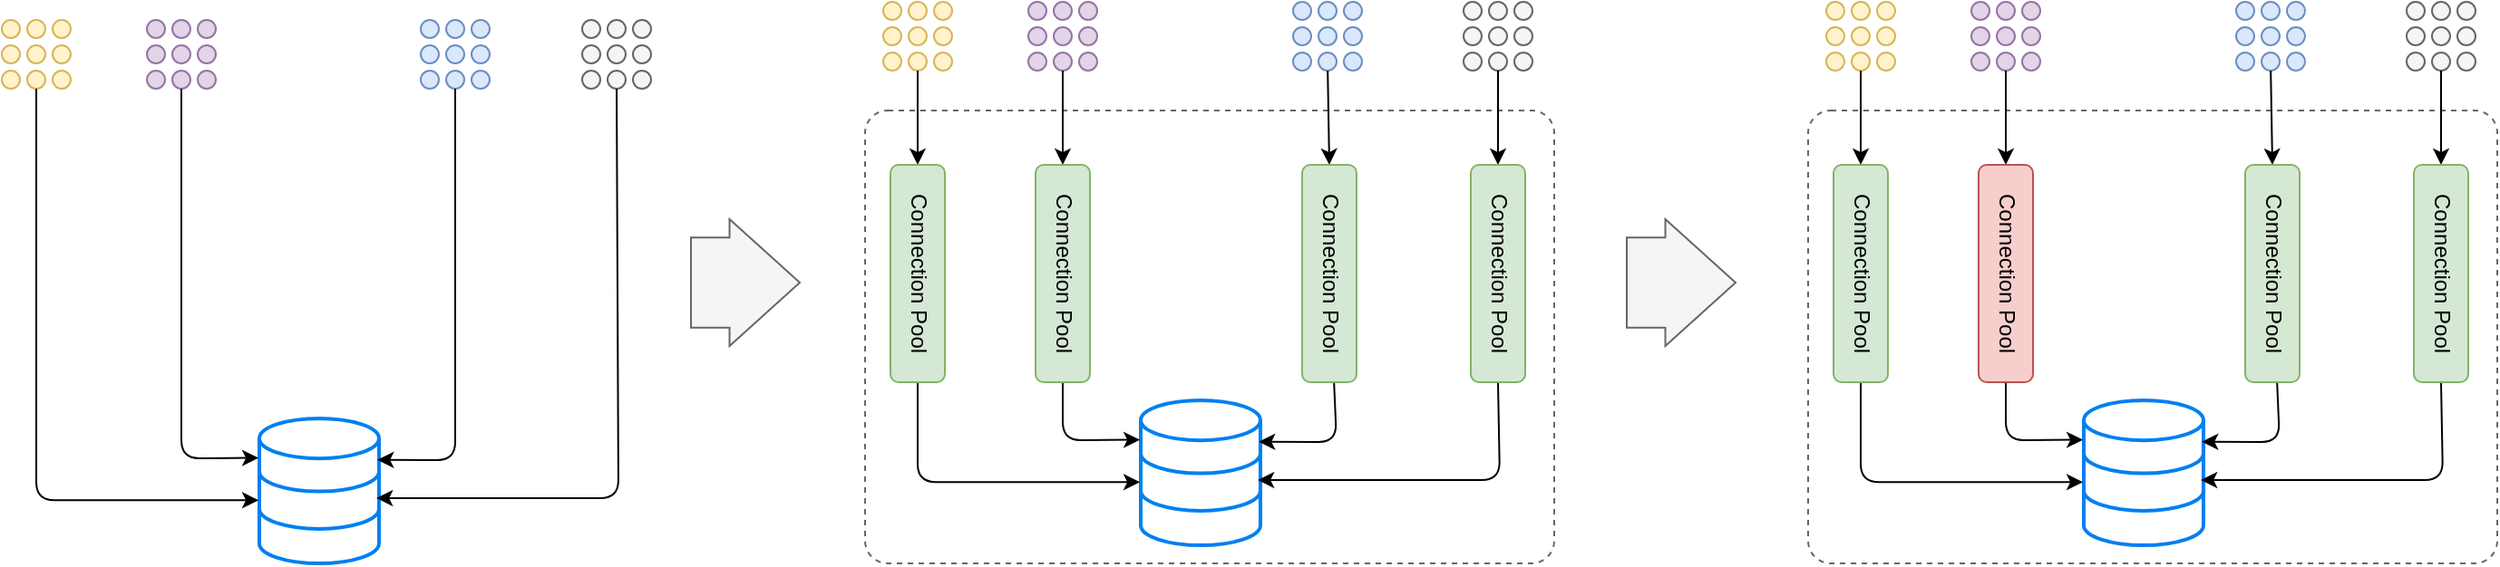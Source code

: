 <mxfile>
    <diagram id="U_sXnRrlk3S35rQpbxyd" name="Bulkhead Pattern">
        <mxGraphModel dx="1020" dy="707" grid="1" gridSize="10" guides="1" tooltips="1" connect="1" arrows="1" fold="1" page="1" pageScale="1" pageWidth="850" pageHeight="1100" math="0" shadow="0">
            <root>
                <mxCell id="0"/>
                <mxCell id="1" parent="0"/>
                <mxCell id="ULt90Xs-shfkN2D_Vu1v-103" value="" style="rounded=1;whiteSpace=wrap;html=1;fillColor=none;arcSize=5;dashed=1;fontColor=#333333;strokeColor=#666666;" vertex="1" parent="1">
                    <mxGeometry x="726" y="120" width="380" height="250" as="geometry"/>
                </mxCell>
                <mxCell id="ULt90Xs-shfkN2D_Vu1v-1" value="" style="html=1;verticalLabelPosition=bottom;align=center;labelBackgroundColor=#ffffff;verticalAlign=top;strokeWidth=2;strokeColor=#0080F0;shadow=0;dashed=0;shape=mxgraph.ios7.icons.data;" vertex="1" parent="1">
                    <mxGeometry x="392" y="290" width="65.98" height="80" as="geometry"/>
                </mxCell>
                <mxCell id="ULt90Xs-shfkN2D_Vu1v-41" value="" style="group" vertex="1" connectable="0" parent="1">
                    <mxGeometry x="570" y="70" width="38" height="38" as="geometry"/>
                </mxCell>
                <mxCell id="ULt90Xs-shfkN2D_Vu1v-32" value="" style="ellipse;whiteSpace=wrap;html=1;aspect=fixed;fillColor=#f5f5f5;strokeColor=#666666;fontColor=#333333;" vertex="1" parent="ULt90Xs-shfkN2D_Vu1v-41">
                    <mxGeometry width="10" height="10" as="geometry"/>
                </mxCell>
                <mxCell id="ULt90Xs-shfkN2D_Vu1v-33" value="" style="ellipse;whiteSpace=wrap;html=1;aspect=fixed;fillColor=#f5f5f5;strokeColor=#666666;fontColor=#333333;" vertex="1" parent="ULt90Xs-shfkN2D_Vu1v-41">
                    <mxGeometry x="14" width="10" height="10" as="geometry"/>
                </mxCell>
                <mxCell id="ULt90Xs-shfkN2D_Vu1v-34" value="" style="ellipse;whiteSpace=wrap;html=1;aspect=fixed;fillColor=#f5f5f5;strokeColor=#666666;fontColor=#333333;" vertex="1" parent="ULt90Xs-shfkN2D_Vu1v-41">
                    <mxGeometry x="28" width="10" height="10" as="geometry"/>
                </mxCell>
                <mxCell id="ULt90Xs-shfkN2D_Vu1v-35" value="" style="ellipse;whiteSpace=wrap;html=1;aspect=fixed;fillColor=#f5f5f5;strokeColor=#666666;fontColor=#333333;" vertex="1" parent="ULt90Xs-shfkN2D_Vu1v-41">
                    <mxGeometry y="14" width="10" height="10" as="geometry"/>
                </mxCell>
                <mxCell id="ULt90Xs-shfkN2D_Vu1v-36" value="" style="ellipse;whiteSpace=wrap;html=1;aspect=fixed;fillColor=#f5f5f5;strokeColor=#666666;fontColor=#333333;" vertex="1" parent="ULt90Xs-shfkN2D_Vu1v-41">
                    <mxGeometry x="14" y="14" width="10" height="10" as="geometry"/>
                </mxCell>
                <mxCell id="ULt90Xs-shfkN2D_Vu1v-37" value="" style="ellipse;whiteSpace=wrap;html=1;aspect=fixed;fillColor=#f5f5f5;strokeColor=#666666;fontColor=#333333;" vertex="1" parent="ULt90Xs-shfkN2D_Vu1v-41">
                    <mxGeometry x="28" y="14" width="10" height="10" as="geometry"/>
                </mxCell>
                <mxCell id="ULt90Xs-shfkN2D_Vu1v-38" value="" style="ellipse;whiteSpace=wrap;html=1;aspect=fixed;fillColor=#f5f5f5;strokeColor=#666666;fontColor=#333333;" vertex="1" parent="ULt90Xs-shfkN2D_Vu1v-41">
                    <mxGeometry y="28" width="10" height="10" as="geometry"/>
                </mxCell>
                <mxCell id="ULt90Xs-shfkN2D_Vu1v-39" value="" style="ellipse;whiteSpace=wrap;html=1;aspect=fixed;fillColor=#f5f5f5;strokeColor=#666666;fontColor=#333333;" vertex="1" parent="ULt90Xs-shfkN2D_Vu1v-41">
                    <mxGeometry x="14" y="28" width="10" height="10" as="geometry"/>
                </mxCell>
                <mxCell id="ULt90Xs-shfkN2D_Vu1v-40" value="" style="ellipse;whiteSpace=wrap;html=1;aspect=fixed;fillColor=#f5f5f5;strokeColor=#666666;fontColor=#333333;" vertex="1" parent="ULt90Xs-shfkN2D_Vu1v-41">
                    <mxGeometry x="28" y="28" width="10" height="10" as="geometry"/>
                </mxCell>
                <mxCell id="ULt90Xs-shfkN2D_Vu1v-42" value="" style="group" vertex="1" connectable="0" parent="1">
                    <mxGeometry x="481" y="70" width="38" height="38" as="geometry"/>
                </mxCell>
                <mxCell id="ULt90Xs-shfkN2D_Vu1v-23" value="" style="ellipse;whiteSpace=wrap;html=1;aspect=fixed;fillColor=#dae8fc;strokeColor=#6c8ebf;" vertex="1" parent="ULt90Xs-shfkN2D_Vu1v-42">
                    <mxGeometry width="10" height="10" as="geometry"/>
                </mxCell>
                <mxCell id="ULt90Xs-shfkN2D_Vu1v-24" value="" style="ellipse;whiteSpace=wrap;html=1;aspect=fixed;fillColor=#dae8fc;strokeColor=#6c8ebf;" vertex="1" parent="ULt90Xs-shfkN2D_Vu1v-42">
                    <mxGeometry x="14" width="10" height="10" as="geometry"/>
                </mxCell>
                <mxCell id="ULt90Xs-shfkN2D_Vu1v-25" value="" style="ellipse;whiteSpace=wrap;html=1;aspect=fixed;fillColor=#dae8fc;strokeColor=#6c8ebf;" vertex="1" parent="ULt90Xs-shfkN2D_Vu1v-42">
                    <mxGeometry x="28" width="10" height="10" as="geometry"/>
                </mxCell>
                <mxCell id="ULt90Xs-shfkN2D_Vu1v-26" value="" style="ellipse;whiteSpace=wrap;html=1;aspect=fixed;fillColor=#dae8fc;strokeColor=#6c8ebf;" vertex="1" parent="ULt90Xs-shfkN2D_Vu1v-42">
                    <mxGeometry y="14" width="10" height="10" as="geometry"/>
                </mxCell>
                <mxCell id="ULt90Xs-shfkN2D_Vu1v-27" value="" style="ellipse;whiteSpace=wrap;html=1;aspect=fixed;fillColor=#dae8fc;strokeColor=#6c8ebf;" vertex="1" parent="ULt90Xs-shfkN2D_Vu1v-42">
                    <mxGeometry x="14" y="14" width="10" height="10" as="geometry"/>
                </mxCell>
                <mxCell id="ULt90Xs-shfkN2D_Vu1v-28" value="" style="ellipse;whiteSpace=wrap;html=1;aspect=fixed;fillColor=#dae8fc;strokeColor=#6c8ebf;" vertex="1" parent="ULt90Xs-shfkN2D_Vu1v-42">
                    <mxGeometry x="28" y="14" width="10" height="10" as="geometry"/>
                </mxCell>
                <mxCell id="ULt90Xs-shfkN2D_Vu1v-29" value="" style="ellipse;whiteSpace=wrap;html=1;aspect=fixed;fillColor=#dae8fc;strokeColor=#6c8ebf;" vertex="1" parent="ULt90Xs-shfkN2D_Vu1v-42">
                    <mxGeometry y="28" width="10" height="10" as="geometry"/>
                </mxCell>
                <mxCell id="ULt90Xs-shfkN2D_Vu1v-30" value="" style="ellipse;whiteSpace=wrap;html=1;aspect=fixed;fillColor=#dae8fc;strokeColor=#6c8ebf;" vertex="1" parent="ULt90Xs-shfkN2D_Vu1v-42">
                    <mxGeometry x="14" y="28" width="10" height="10" as="geometry"/>
                </mxCell>
                <mxCell id="ULt90Xs-shfkN2D_Vu1v-31" value="" style="ellipse;whiteSpace=wrap;html=1;aspect=fixed;fillColor=#dae8fc;strokeColor=#6c8ebf;" vertex="1" parent="ULt90Xs-shfkN2D_Vu1v-42">
                    <mxGeometry x="28" y="28" width="10" height="10" as="geometry"/>
                </mxCell>
                <mxCell id="ULt90Xs-shfkN2D_Vu1v-43" value="" style="group" vertex="1" connectable="0" parent="1">
                    <mxGeometry x="330" y="70" width="38" height="38" as="geometry"/>
                </mxCell>
                <mxCell id="ULt90Xs-shfkN2D_Vu1v-14" value="" style="ellipse;whiteSpace=wrap;html=1;aspect=fixed;fillColor=#e1d5e7;strokeColor=#9673a6;" vertex="1" parent="ULt90Xs-shfkN2D_Vu1v-43">
                    <mxGeometry width="10" height="10" as="geometry"/>
                </mxCell>
                <mxCell id="ULt90Xs-shfkN2D_Vu1v-15" value="" style="ellipse;whiteSpace=wrap;html=1;aspect=fixed;fillColor=#e1d5e7;strokeColor=#9673a6;" vertex="1" parent="ULt90Xs-shfkN2D_Vu1v-43">
                    <mxGeometry x="14" width="10" height="10" as="geometry"/>
                </mxCell>
                <mxCell id="ULt90Xs-shfkN2D_Vu1v-16" value="" style="ellipse;whiteSpace=wrap;html=1;aspect=fixed;fillColor=#e1d5e7;strokeColor=#9673a6;" vertex="1" parent="ULt90Xs-shfkN2D_Vu1v-43">
                    <mxGeometry x="28" width="10" height="10" as="geometry"/>
                </mxCell>
                <mxCell id="ULt90Xs-shfkN2D_Vu1v-17" value="" style="ellipse;whiteSpace=wrap;html=1;aspect=fixed;fillColor=#e1d5e7;strokeColor=#9673a6;" vertex="1" parent="ULt90Xs-shfkN2D_Vu1v-43">
                    <mxGeometry y="14" width="10" height="10" as="geometry"/>
                </mxCell>
                <mxCell id="ULt90Xs-shfkN2D_Vu1v-18" value="" style="ellipse;whiteSpace=wrap;html=1;aspect=fixed;fillColor=#e1d5e7;strokeColor=#9673a6;" vertex="1" parent="ULt90Xs-shfkN2D_Vu1v-43">
                    <mxGeometry x="14" y="14" width="10" height="10" as="geometry"/>
                </mxCell>
                <mxCell id="ULt90Xs-shfkN2D_Vu1v-19" value="" style="ellipse;whiteSpace=wrap;html=1;aspect=fixed;fillColor=#e1d5e7;strokeColor=#9673a6;" vertex="1" parent="ULt90Xs-shfkN2D_Vu1v-43">
                    <mxGeometry x="28" y="14" width="10" height="10" as="geometry"/>
                </mxCell>
                <mxCell id="ULt90Xs-shfkN2D_Vu1v-20" value="" style="ellipse;whiteSpace=wrap;html=1;aspect=fixed;fillColor=#e1d5e7;strokeColor=#9673a6;" vertex="1" parent="ULt90Xs-shfkN2D_Vu1v-43">
                    <mxGeometry y="28" width="10" height="10" as="geometry"/>
                </mxCell>
                <mxCell id="ULt90Xs-shfkN2D_Vu1v-21" value="" style="ellipse;whiteSpace=wrap;html=1;aspect=fixed;fillColor=#e1d5e7;strokeColor=#9673a6;" vertex="1" parent="ULt90Xs-shfkN2D_Vu1v-43">
                    <mxGeometry x="14" y="28" width="10" height="10" as="geometry"/>
                </mxCell>
                <mxCell id="ULt90Xs-shfkN2D_Vu1v-22" value="" style="ellipse;whiteSpace=wrap;html=1;aspect=fixed;fillColor=#e1d5e7;strokeColor=#9673a6;" vertex="1" parent="ULt90Xs-shfkN2D_Vu1v-43">
                    <mxGeometry x="28" y="28" width="10" height="10" as="geometry"/>
                </mxCell>
                <mxCell id="ULt90Xs-shfkN2D_Vu1v-44" value="" style="group" vertex="1" connectable="0" parent="1">
                    <mxGeometry x="250" y="70" width="38" height="38" as="geometry"/>
                </mxCell>
                <mxCell id="ULt90Xs-shfkN2D_Vu1v-4" value="" style="ellipse;whiteSpace=wrap;html=1;aspect=fixed;fillColor=#fff2cc;strokeColor=#d6b656;" vertex="1" parent="ULt90Xs-shfkN2D_Vu1v-44">
                    <mxGeometry width="10" height="10" as="geometry"/>
                </mxCell>
                <mxCell id="ULt90Xs-shfkN2D_Vu1v-5" value="" style="ellipse;whiteSpace=wrap;html=1;aspect=fixed;fillColor=#fff2cc;strokeColor=#d6b656;" vertex="1" parent="ULt90Xs-shfkN2D_Vu1v-44">
                    <mxGeometry x="14" width="10" height="10" as="geometry"/>
                </mxCell>
                <mxCell id="ULt90Xs-shfkN2D_Vu1v-6" value="" style="ellipse;whiteSpace=wrap;html=1;aspect=fixed;fillColor=#fff2cc;strokeColor=#d6b656;" vertex="1" parent="ULt90Xs-shfkN2D_Vu1v-44">
                    <mxGeometry x="28" width="10" height="10" as="geometry"/>
                </mxCell>
                <mxCell id="ULt90Xs-shfkN2D_Vu1v-7" value="" style="ellipse;whiteSpace=wrap;html=1;aspect=fixed;fillColor=#fff2cc;strokeColor=#d6b656;" vertex="1" parent="ULt90Xs-shfkN2D_Vu1v-44">
                    <mxGeometry y="14" width="10" height="10" as="geometry"/>
                </mxCell>
                <mxCell id="ULt90Xs-shfkN2D_Vu1v-8" value="" style="ellipse;whiteSpace=wrap;html=1;aspect=fixed;fillColor=#fff2cc;strokeColor=#d6b656;" vertex="1" parent="ULt90Xs-shfkN2D_Vu1v-44">
                    <mxGeometry x="14" y="14" width="10" height="10" as="geometry"/>
                </mxCell>
                <mxCell id="ULt90Xs-shfkN2D_Vu1v-9" value="" style="ellipse;whiteSpace=wrap;html=1;aspect=fixed;fillColor=#fff2cc;strokeColor=#d6b656;" vertex="1" parent="ULt90Xs-shfkN2D_Vu1v-44">
                    <mxGeometry x="28" y="14" width="10" height="10" as="geometry"/>
                </mxCell>
                <mxCell id="ULt90Xs-shfkN2D_Vu1v-10" value="" style="ellipse;whiteSpace=wrap;html=1;aspect=fixed;fillColor=#fff2cc;strokeColor=#d6b656;" vertex="1" parent="ULt90Xs-shfkN2D_Vu1v-44">
                    <mxGeometry y="28" width="10" height="10" as="geometry"/>
                </mxCell>
                <mxCell id="ULt90Xs-shfkN2D_Vu1v-11" value="" style="ellipse;whiteSpace=wrap;html=1;aspect=fixed;fillColor=#fff2cc;strokeColor=#d6b656;" vertex="1" parent="ULt90Xs-shfkN2D_Vu1v-44">
                    <mxGeometry x="14" y="28" width="10" height="10" as="geometry"/>
                </mxCell>
                <mxCell id="ULt90Xs-shfkN2D_Vu1v-12" value="" style="ellipse;whiteSpace=wrap;html=1;aspect=fixed;fillColor=#fff2cc;strokeColor=#d6b656;" vertex="1" parent="ULt90Xs-shfkN2D_Vu1v-44">
                    <mxGeometry x="28" y="28" width="10" height="10" as="geometry"/>
                </mxCell>
                <mxCell id="ULt90Xs-shfkN2D_Vu1v-45" style="edgeStyle=none;html=1;entryX=0.987;entryY=0.286;entryDx=0;entryDy=0;entryPerimeter=0;" edge="1" parent="1" source="ULt90Xs-shfkN2D_Vu1v-30" target="ULt90Xs-shfkN2D_Vu1v-1">
                    <mxGeometry relative="1" as="geometry">
                        <Array as="points">
                            <mxPoint x="500" y="313"/>
                        </Array>
                    </mxGeometry>
                </mxCell>
                <mxCell id="ULt90Xs-shfkN2D_Vu1v-46" style="edgeStyle=none;html=1;entryX=0.979;entryY=0.55;entryDx=0;entryDy=0;entryPerimeter=0;" edge="1" parent="1" source="ULt90Xs-shfkN2D_Vu1v-39" target="ULt90Xs-shfkN2D_Vu1v-1">
                    <mxGeometry relative="1" as="geometry">
                        <Array as="points">
                            <mxPoint x="590" y="334"/>
                        </Array>
                    </mxGeometry>
                </mxCell>
                <mxCell id="ULt90Xs-shfkN2D_Vu1v-47" style="edgeStyle=none;html=1;entryX=-0.007;entryY=0.272;entryDx=0;entryDy=0;entryPerimeter=0;" edge="1" parent="1" source="ULt90Xs-shfkN2D_Vu1v-21" target="ULt90Xs-shfkN2D_Vu1v-1">
                    <mxGeometry relative="1" as="geometry">
                        <Array as="points">
                            <mxPoint x="349" y="312"/>
                        </Array>
                    </mxGeometry>
                </mxCell>
                <mxCell id="ULt90Xs-shfkN2D_Vu1v-48" style="edgeStyle=orthogonalEdgeStyle;html=1;entryX=-0.007;entryY=0.564;entryDx=0;entryDy=0;entryPerimeter=0;" edge="1" parent="1" source="ULt90Xs-shfkN2D_Vu1v-11" target="ULt90Xs-shfkN2D_Vu1v-1">
                    <mxGeometry relative="1" as="geometry">
                        <Array as="points">
                            <mxPoint x="269" y="335"/>
                        </Array>
                    </mxGeometry>
                </mxCell>
                <mxCell id="ULt90Xs-shfkN2D_Vu1v-49" value="" style="html=1;verticalLabelPosition=bottom;align=center;labelBackgroundColor=#ffffff;verticalAlign=top;strokeWidth=2;strokeColor=#0080F0;shadow=0;dashed=0;shape=mxgraph.ios7.icons.data;" vertex="1" parent="1">
                    <mxGeometry x="878" y="280" width="65.98" height="80" as="geometry"/>
                </mxCell>
                <mxCell id="ULt90Xs-shfkN2D_Vu1v-50" value="" style="group" vertex="1" connectable="0" parent="1">
                    <mxGeometry x="1056" y="60" width="38" height="38" as="geometry"/>
                </mxCell>
                <mxCell id="ULt90Xs-shfkN2D_Vu1v-51" value="" style="ellipse;whiteSpace=wrap;html=1;aspect=fixed;fillColor=#f5f5f5;strokeColor=#666666;fontColor=#333333;" vertex="1" parent="ULt90Xs-shfkN2D_Vu1v-50">
                    <mxGeometry width="10" height="10" as="geometry"/>
                </mxCell>
                <mxCell id="ULt90Xs-shfkN2D_Vu1v-52" value="" style="ellipse;whiteSpace=wrap;html=1;aspect=fixed;fillColor=#f5f5f5;strokeColor=#666666;fontColor=#333333;" vertex="1" parent="ULt90Xs-shfkN2D_Vu1v-50">
                    <mxGeometry x="14" width="10" height="10" as="geometry"/>
                </mxCell>
                <mxCell id="ULt90Xs-shfkN2D_Vu1v-53" value="" style="ellipse;whiteSpace=wrap;html=1;aspect=fixed;fillColor=#f5f5f5;strokeColor=#666666;fontColor=#333333;" vertex="1" parent="ULt90Xs-shfkN2D_Vu1v-50">
                    <mxGeometry x="28" width="10" height="10" as="geometry"/>
                </mxCell>
                <mxCell id="ULt90Xs-shfkN2D_Vu1v-54" value="" style="ellipse;whiteSpace=wrap;html=1;aspect=fixed;fillColor=#f5f5f5;strokeColor=#666666;fontColor=#333333;" vertex="1" parent="ULt90Xs-shfkN2D_Vu1v-50">
                    <mxGeometry y="14" width="10" height="10" as="geometry"/>
                </mxCell>
                <mxCell id="ULt90Xs-shfkN2D_Vu1v-55" value="" style="ellipse;whiteSpace=wrap;html=1;aspect=fixed;fillColor=#f5f5f5;strokeColor=#666666;fontColor=#333333;" vertex="1" parent="ULt90Xs-shfkN2D_Vu1v-50">
                    <mxGeometry x="14" y="14" width="10" height="10" as="geometry"/>
                </mxCell>
                <mxCell id="ULt90Xs-shfkN2D_Vu1v-56" value="" style="ellipse;whiteSpace=wrap;html=1;aspect=fixed;fillColor=#f5f5f5;strokeColor=#666666;fontColor=#333333;" vertex="1" parent="ULt90Xs-shfkN2D_Vu1v-50">
                    <mxGeometry x="28" y="14" width="10" height="10" as="geometry"/>
                </mxCell>
                <mxCell id="ULt90Xs-shfkN2D_Vu1v-57" value="" style="ellipse;whiteSpace=wrap;html=1;aspect=fixed;fillColor=#f5f5f5;strokeColor=#666666;fontColor=#333333;" vertex="1" parent="ULt90Xs-shfkN2D_Vu1v-50">
                    <mxGeometry y="28" width="10" height="10" as="geometry"/>
                </mxCell>
                <mxCell id="ULt90Xs-shfkN2D_Vu1v-58" value="" style="ellipse;whiteSpace=wrap;html=1;aspect=fixed;fillColor=#f5f5f5;strokeColor=#666666;fontColor=#333333;" vertex="1" parent="ULt90Xs-shfkN2D_Vu1v-50">
                    <mxGeometry x="14" y="28" width="10" height="10" as="geometry"/>
                </mxCell>
                <mxCell id="ULt90Xs-shfkN2D_Vu1v-59" value="" style="ellipse;whiteSpace=wrap;html=1;aspect=fixed;fillColor=#f5f5f5;strokeColor=#666666;fontColor=#333333;" vertex="1" parent="ULt90Xs-shfkN2D_Vu1v-50">
                    <mxGeometry x="28" y="28" width="10" height="10" as="geometry"/>
                </mxCell>
                <mxCell id="ULt90Xs-shfkN2D_Vu1v-60" value="" style="group" vertex="1" connectable="0" parent="1">
                    <mxGeometry x="962" y="60" width="38" height="38" as="geometry"/>
                </mxCell>
                <mxCell id="ULt90Xs-shfkN2D_Vu1v-61" value="" style="ellipse;whiteSpace=wrap;html=1;aspect=fixed;fillColor=#dae8fc;strokeColor=#6c8ebf;" vertex="1" parent="ULt90Xs-shfkN2D_Vu1v-60">
                    <mxGeometry width="10" height="10" as="geometry"/>
                </mxCell>
                <mxCell id="ULt90Xs-shfkN2D_Vu1v-62" value="" style="ellipse;whiteSpace=wrap;html=1;aspect=fixed;fillColor=#dae8fc;strokeColor=#6c8ebf;" vertex="1" parent="ULt90Xs-shfkN2D_Vu1v-60">
                    <mxGeometry x="14" width="10" height="10" as="geometry"/>
                </mxCell>
                <mxCell id="ULt90Xs-shfkN2D_Vu1v-63" value="" style="ellipse;whiteSpace=wrap;html=1;aspect=fixed;fillColor=#dae8fc;strokeColor=#6c8ebf;" vertex="1" parent="ULt90Xs-shfkN2D_Vu1v-60">
                    <mxGeometry x="28" width="10" height="10" as="geometry"/>
                </mxCell>
                <mxCell id="ULt90Xs-shfkN2D_Vu1v-64" value="" style="ellipse;whiteSpace=wrap;html=1;aspect=fixed;fillColor=#dae8fc;strokeColor=#6c8ebf;" vertex="1" parent="ULt90Xs-shfkN2D_Vu1v-60">
                    <mxGeometry y="14" width="10" height="10" as="geometry"/>
                </mxCell>
                <mxCell id="ULt90Xs-shfkN2D_Vu1v-65" value="" style="ellipse;whiteSpace=wrap;html=1;aspect=fixed;fillColor=#dae8fc;strokeColor=#6c8ebf;" vertex="1" parent="ULt90Xs-shfkN2D_Vu1v-60">
                    <mxGeometry x="14" y="14" width="10" height="10" as="geometry"/>
                </mxCell>
                <mxCell id="ULt90Xs-shfkN2D_Vu1v-66" value="" style="ellipse;whiteSpace=wrap;html=1;aspect=fixed;fillColor=#dae8fc;strokeColor=#6c8ebf;" vertex="1" parent="ULt90Xs-shfkN2D_Vu1v-60">
                    <mxGeometry x="28" y="14" width="10" height="10" as="geometry"/>
                </mxCell>
                <mxCell id="ULt90Xs-shfkN2D_Vu1v-67" value="" style="ellipse;whiteSpace=wrap;html=1;aspect=fixed;fillColor=#dae8fc;strokeColor=#6c8ebf;" vertex="1" parent="ULt90Xs-shfkN2D_Vu1v-60">
                    <mxGeometry y="28" width="10" height="10" as="geometry"/>
                </mxCell>
                <mxCell id="ULt90Xs-shfkN2D_Vu1v-68" value="" style="ellipse;whiteSpace=wrap;html=1;aspect=fixed;fillColor=#dae8fc;strokeColor=#6c8ebf;" vertex="1" parent="ULt90Xs-shfkN2D_Vu1v-60">
                    <mxGeometry x="14" y="28" width="10" height="10" as="geometry"/>
                </mxCell>
                <mxCell id="ULt90Xs-shfkN2D_Vu1v-69" value="" style="ellipse;whiteSpace=wrap;html=1;aspect=fixed;fillColor=#dae8fc;strokeColor=#6c8ebf;" vertex="1" parent="ULt90Xs-shfkN2D_Vu1v-60">
                    <mxGeometry x="28" y="28" width="10" height="10" as="geometry"/>
                </mxCell>
                <mxCell id="ULt90Xs-shfkN2D_Vu1v-70" value="" style="group" vertex="1" connectable="0" parent="1">
                    <mxGeometry x="816" y="60" width="38" height="38" as="geometry"/>
                </mxCell>
                <mxCell id="ULt90Xs-shfkN2D_Vu1v-71" value="" style="ellipse;whiteSpace=wrap;html=1;aspect=fixed;fillColor=#e1d5e7;strokeColor=#9673a6;" vertex="1" parent="ULt90Xs-shfkN2D_Vu1v-70">
                    <mxGeometry width="10" height="10" as="geometry"/>
                </mxCell>
                <mxCell id="ULt90Xs-shfkN2D_Vu1v-72" value="" style="ellipse;whiteSpace=wrap;html=1;aspect=fixed;fillColor=#e1d5e7;strokeColor=#9673a6;" vertex="1" parent="ULt90Xs-shfkN2D_Vu1v-70">
                    <mxGeometry x="14" width="10" height="10" as="geometry"/>
                </mxCell>
                <mxCell id="ULt90Xs-shfkN2D_Vu1v-73" value="" style="ellipse;whiteSpace=wrap;html=1;aspect=fixed;fillColor=#e1d5e7;strokeColor=#9673a6;" vertex="1" parent="ULt90Xs-shfkN2D_Vu1v-70">
                    <mxGeometry x="28" width="10" height="10" as="geometry"/>
                </mxCell>
                <mxCell id="ULt90Xs-shfkN2D_Vu1v-74" value="" style="ellipse;whiteSpace=wrap;html=1;aspect=fixed;fillColor=#e1d5e7;strokeColor=#9673a6;" vertex="1" parent="ULt90Xs-shfkN2D_Vu1v-70">
                    <mxGeometry y="14" width="10" height="10" as="geometry"/>
                </mxCell>
                <mxCell id="ULt90Xs-shfkN2D_Vu1v-75" value="" style="ellipse;whiteSpace=wrap;html=1;aspect=fixed;fillColor=#e1d5e7;strokeColor=#9673a6;" vertex="1" parent="ULt90Xs-shfkN2D_Vu1v-70">
                    <mxGeometry x="14" y="14" width="10" height="10" as="geometry"/>
                </mxCell>
                <mxCell id="ULt90Xs-shfkN2D_Vu1v-76" value="" style="ellipse;whiteSpace=wrap;html=1;aspect=fixed;fillColor=#e1d5e7;strokeColor=#9673a6;" vertex="1" parent="ULt90Xs-shfkN2D_Vu1v-70">
                    <mxGeometry x="28" y="14" width="10" height="10" as="geometry"/>
                </mxCell>
                <mxCell id="ULt90Xs-shfkN2D_Vu1v-77" value="" style="ellipse;whiteSpace=wrap;html=1;aspect=fixed;fillColor=#e1d5e7;strokeColor=#9673a6;" vertex="1" parent="ULt90Xs-shfkN2D_Vu1v-70">
                    <mxGeometry y="28" width="10" height="10" as="geometry"/>
                </mxCell>
                <mxCell id="ULt90Xs-shfkN2D_Vu1v-78" value="" style="ellipse;whiteSpace=wrap;html=1;aspect=fixed;fillColor=#e1d5e7;strokeColor=#9673a6;" vertex="1" parent="ULt90Xs-shfkN2D_Vu1v-70">
                    <mxGeometry x="14" y="28" width="10" height="10" as="geometry"/>
                </mxCell>
                <mxCell id="ULt90Xs-shfkN2D_Vu1v-79" value="" style="ellipse;whiteSpace=wrap;html=1;aspect=fixed;fillColor=#e1d5e7;strokeColor=#9673a6;" vertex="1" parent="ULt90Xs-shfkN2D_Vu1v-70">
                    <mxGeometry x="28" y="28" width="10" height="10" as="geometry"/>
                </mxCell>
                <mxCell id="ULt90Xs-shfkN2D_Vu1v-80" value="" style="group" vertex="1" connectable="0" parent="1">
                    <mxGeometry x="736" y="60" width="38" height="38" as="geometry"/>
                </mxCell>
                <mxCell id="ULt90Xs-shfkN2D_Vu1v-81" value="" style="ellipse;whiteSpace=wrap;html=1;aspect=fixed;fillColor=#fff2cc;strokeColor=#d6b656;" vertex="1" parent="ULt90Xs-shfkN2D_Vu1v-80">
                    <mxGeometry width="10" height="10" as="geometry"/>
                </mxCell>
                <mxCell id="ULt90Xs-shfkN2D_Vu1v-82" value="" style="ellipse;whiteSpace=wrap;html=1;aspect=fixed;fillColor=#fff2cc;strokeColor=#d6b656;" vertex="1" parent="ULt90Xs-shfkN2D_Vu1v-80">
                    <mxGeometry x="14" width="10" height="10" as="geometry"/>
                </mxCell>
                <mxCell id="ULt90Xs-shfkN2D_Vu1v-83" value="" style="ellipse;whiteSpace=wrap;html=1;aspect=fixed;fillColor=#fff2cc;strokeColor=#d6b656;" vertex="1" parent="ULt90Xs-shfkN2D_Vu1v-80">
                    <mxGeometry x="28" width="10" height="10" as="geometry"/>
                </mxCell>
                <mxCell id="ULt90Xs-shfkN2D_Vu1v-84" value="" style="ellipse;whiteSpace=wrap;html=1;aspect=fixed;fillColor=#fff2cc;strokeColor=#d6b656;" vertex="1" parent="ULt90Xs-shfkN2D_Vu1v-80">
                    <mxGeometry y="14" width="10" height="10" as="geometry"/>
                </mxCell>
                <mxCell id="ULt90Xs-shfkN2D_Vu1v-85" value="" style="ellipse;whiteSpace=wrap;html=1;aspect=fixed;fillColor=#fff2cc;strokeColor=#d6b656;" vertex="1" parent="ULt90Xs-shfkN2D_Vu1v-80">
                    <mxGeometry x="14" y="14" width="10" height="10" as="geometry"/>
                </mxCell>
                <mxCell id="ULt90Xs-shfkN2D_Vu1v-86" value="" style="ellipse;whiteSpace=wrap;html=1;aspect=fixed;fillColor=#fff2cc;strokeColor=#d6b656;" vertex="1" parent="ULt90Xs-shfkN2D_Vu1v-80">
                    <mxGeometry x="28" y="14" width="10" height="10" as="geometry"/>
                </mxCell>
                <mxCell id="ULt90Xs-shfkN2D_Vu1v-87" value="" style="ellipse;whiteSpace=wrap;html=1;aspect=fixed;fillColor=#fff2cc;strokeColor=#d6b656;" vertex="1" parent="ULt90Xs-shfkN2D_Vu1v-80">
                    <mxGeometry y="28" width="10" height="10" as="geometry"/>
                </mxCell>
                <mxCell id="ULt90Xs-shfkN2D_Vu1v-88" value="" style="ellipse;whiteSpace=wrap;html=1;aspect=fixed;fillColor=#fff2cc;strokeColor=#d6b656;" vertex="1" parent="ULt90Xs-shfkN2D_Vu1v-80">
                    <mxGeometry x="14" y="28" width="10" height="10" as="geometry"/>
                </mxCell>
                <mxCell id="ULt90Xs-shfkN2D_Vu1v-89" value="" style="ellipse;whiteSpace=wrap;html=1;aspect=fixed;fillColor=#fff2cc;strokeColor=#d6b656;" vertex="1" parent="ULt90Xs-shfkN2D_Vu1v-80">
                    <mxGeometry x="28" y="28" width="10" height="10" as="geometry"/>
                </mxCell>
                <mxCell id="ULt90Xs-shfkN2D_Vu1v-90" style="edgeStyle=none;html=1;entryX=0.987;entryY=0.286;entryDx=0;entryDy=0;entryPerimeter=0;" edge="1" source="ULt90Xs-shfkN2D_Vu1v-98" target="ULt90Xs-shfkN2D_Vu1v-49" parent="1">
                    <mxGeometry relative="1" as="geometry">
                        <Array as="points">
                            <mxPoint x="986" y="303"/>
                        </Array>
                    </mxGeometry>
                </mxCell>
                <mxCell id="ULt90Xs-shfkN2D_Vu1v-91" style="edgeStyle=none;html=1;entryX=0.979;entryY=0.55;entryDx=0;entryDy=0;entryPerimeter=0;exitX=0.5;exitY=1;exitDx=0;exitDy=0;" edge="1" source="ULt90Xs-shfkN2D_Vu1v-101" target="ULt90Xs-shfkN2D_Vu1v-49" parent="1">
                    <mxGeometry relative="1" as="geometry">
                        <mxPoint x="1066" y="360" as="sourcePoint"/>
                        <Array as="points">
                            <mxPoint x="1076" y="324"/>
                        </Array>
                    </mxGeometry>
                </mxCell>
                <mxCell id="ULt90Xs-shfkN2D_Vu1v-92" style="edgeStyle=none;html=1;entryX=-0.007;entryY=0.272;entryDx=0;entryDy=0;entryPerimeter=0;" edge="1" source="ULt90Xs-shfkN2D_Vu1v-96" target="ULt90Xs-shfkN2D_Vu1v-49" parent="1">
                    <mxGeometry relative="1" as="geometry">
                        <Array as="points">
                            <mxPoint x="835" y="302"/>
                        </Array>
                    </mxGeometry>
                </mxCell>
                <mxCell id="ULt90Xs-shfkN2D_Vu1v-93" style="edgeStyle=orthogonalEdgeStyle;html=1;entryX=-0.007;entryY=0.564;entryDx=0;entryDy=0;entryPerimeter=0;" edge="1" source="ULt90Xs-shfkN2D_Vu1v-94" target="ULt90Xs-shfkN2D_Vu1v-49" parent="1">
                    <mxGeometry relative="1" as="geometry">
                        <Array as="points">
                            <mxPoint x="755" y="325"/>
                        </Array>
                    </mxGeometry>
                </mxCell>
                <mxCell id="ULt90Xs-shfkN2D_Vu1v-95" value="" style="edgeStyle=orthogonalEdgeStyle;html=1;entryX=0.5;entryY=0;entryDx=0;entryDy=0;" edge="1" parent="1" source="ULt90Xs-shfkN2D_Vu1v-88" target="ULt90Xs-shfkN2D_Vu1v-94">
                    <mxGeometry relative="1" as="geometry">
                        <mxPoint x="755" y="98" as="sourcePoint"/>
                        <mxPoint x="878" y="325" as="targetPoint"/>
                        <Array as="points"/>
                    </mxGeometry>
                </mxCell>
                <mxCell id="ULt90Xs-shfkN2D_Vu1v-94" value="Connection Pool" style="rounded=1;whiteSpace=wrap;html=1;textDirection=vertical-lr;fillColor=#d5e8d4;strokeColor=#82b366;" vertex="1" parent="1">
                    <mxGeometry x="740" y="150" width="30" height="120" as="geometry"/>
                </mxCell>
                <mxCell id="ULt90Xs-shfkN2D_Vu1v-97" value="" style="edgeStyle=none;html=1;entryX=0.5;entryY=0;entryDx=0;entryDy=0;" edge="1" parent="1" source="ULt90Xs-shfkN2D_Vu1v-78" target="ULt90Xs-shfkN2D_Vu1v-96">
                    <mxGeometry relative="1" as="geometry">
                        <mxPoint x="835" y="98" as="sourcePoint"/>
                        <mxPoint x="878" y="302" as="targetPoint"/>
                        <Array as="points"/>
                    </mxGeometry>
                </mxCell>
                <mxCell id="ULt90Xs-shfkN2D_Vu1v-96" value="Connection Pool" style="rounded=1;whiteSpace=wrap;html=1;textDirection=vertical-lr;fillColor=#d5e8d4;strokeColor=#82b366;" vertex="1" parent="1">
                    <mxGeometry x="820" y="150" width="30" height="120" as="geometry"/>
                </mxCell>
                <mxCell id="ULt90Xs-shfkN2D_Vu1v-99" value="" style="edgeStyle=none;html=1;entryX=0.5;entryY=0;entryDx=0;entryDy=0;" edge="1" parent="1" source="ULt90Xs-shfkN2D_Vu1v-68" target="ULt90Xs-shfkN2D_Vu1v-98">
                    <mxGeometry relative="1" as="geometry">
                        <mxPoint x="986" y="98" as="sourcePoint"/>
                        <mxPoint x="943" y="303" as="targetPoint"/>
                        <Array as="points"/>
                    </mxGeometry>
                </mxCell>
                <mxCell id="ULt90Xs-shfkN2D_Vu1v-98" value="Connection Pool" style="rounded=1;whiteSpace=wrap;html=1;textDirection=vertical-lr;fillColor=#d5e8d4;strokeColor=#82b366;" vertex="1" parent="1">
                    <mxGeometry x="967" y="150" width="30" height="120" as="geometry"/>
                </mxCell>
                <mxCell id="ULt90Xs-shfkN2D_Vu1v-102" value="" style="html=1;entryX=0.5;entryY=0;entryDx=0;entryDy=0;" edge="1" parent="1" source="ULt90Xs-shfkN2D_Vu1v-58" target="ULt90Xs-shfkN2D_Vu1v-101">
                    <mxGeometry relative="1" as="geometry">
                        <mxPoint x="1075" y="98" as="sourcePoint"/>
                        <mxPoint x="943" y="324" as="targetPoint"/>
                    </mxGeometry>
                </mxCell>
                <mxCell id="ULt90Xs-shfkN2D_Vu1v-101" value="Connection Pool" style="rounded=1;whiteSpace=wrap;html=1;textDirection=vertical-lr;fillColor=#d5e8d4;strokeColor=#82b366;" vertex="1" parent="1">
                    <mxGeometry x="1060" y="150" width="30" height="120" as="geometry"/>
                </mxCell>
                <mxCell id="ULt90Xs-shfkN2D_Vu1v-104" value="" style="rounded=1;whiteSpace=wrap;html=1;fillColor=none;arcSize=5;dashed=1;fontColor=#333333;strokeColor=#666666;" vertex="1" parent="1">
                    <mxGeometry x="1246" y="120" width="380" height="250" as="geometry"/>
                </mxCell>
                <mxCell id="ULt90Xs-shfkN2D_Vu1v-105" value="" style="html=1;verticalLabelPosition=bottom;align=center;labelBackgroundColor=#ffffff;verticalAlign=top;strokeWidth=2;strokeColor=#0080F0;shadow=0;dashed=0;shape=mxgraph.ios7.icons.data;" vertex="1" parent="1">
                    <mxGeometry x="1398" y="280" width="65.98" height="80" as="geometry"/>
                </mxCell>
                <mxCell id="ULt90Xs-shfkN2D_Vu1v-106" value="" style="group" vertex="1" connectable="0" parent="1">
                    <mxGeometry x="1576" y="60" width="38" height="38" as="geometry"/>
                </mxCell>
                <mxCell id="ULt90Xs-shfkN2D_Vu1v-107" value="" style="ellipse;whiteSpace=wrap;html=1;aspect=fixed;fillColor=#f5f5f5;strokeColor=#666666;fontColor=#333333;" vertex="1" parent="ULt90Xs-shfkN2D_Vu1v-106">
                    <mxGeometry width="10" height="10" as="geometry"/>
                </mxCell>
                <mxCell id="ULt90Xs-shfkN2D_Vu1v-108" value="" style="ellipse;whiteSpace=wrap;html=1;aspect=fixed;fillColor=#f5f5f5;strokeColor=#666666;fontColor=#333333;" vertex="1" parent="ULt90Xs-shfkN2D_Vu1v-106">
                    <mxGeometry x="14" width="10" height="10" as="geometry"/>
                </mxCell>
                <mxCell id="ULt90Xs-shfkN2D_Vu1v-109" value="" style="ellipse;whiteSpace=wrap;html=1;aspect=fixed;fillColor=#f5f5f5;strokeColor=#666666;fontColor=#333333;" vertex="1" parent="ULt90Xs-shfkN2D_Vu1v-106">
                    <mxGeometry x="28" width="10" height="10" as="geometry"/>
                </mxCell>
                <mxCell id="ULt90Xs-shfkN2D_Vu1v-110" value="" style="ellipse;whiteSpace=wrap;html=1;aspect=fixed;fillColor=#f5f5f5;strokeColor=#666666;fontColor=#333333;" vertex="1" parent="ULt90Xs-shfkN2D_Vu1v-106">
                    <mxGeometry y="14" width="10" height="10" as="geometry"/>
                </mxCell>
                <mxCell id="ULt90Xs-shfkN2D_Vu1v-111" value="" style="ellipse;whiteSpace=wrap;html=1;aspect=fixed;fillColor=#f5f5f5;strokeColor=#666666;fontColor=#333333;" vertex="1" parent="ULt90Xs-shfkN2D_Vu1v-106">
                    <mxGeometry x="14" y="14" width="10" height="10" as="geometry"/>
                </mxCell>
                <mxCell id="ULt90Xs-shfkN2D_Vu1v-112" value="" style="ellipse;whiteSpace=wrap;html=1;aspect=fixed;fillColor=#f5f5f5;strokeColor=#666666;fontColor=#333333;" vertex="1" parent="ULt90Xs-shfkN2D_Vu1v-106">
                    <mxGeometry x="28" y="14" width="10" height="10" as="geometry"/>
                </mxCell>
                <mxCell id="ULt90Xs-shfkN2D_Vu1v-113" value="" style="ellipse;whiteSpace=wrap;html=1;aspect=fixed;fillColor=#f5f5f5;strokeColor=#666666;fontColor=#333333;" vertex="1" parent="ULt90Xs-shfkN2D_Vu1v-106">
                    <mxGeometry y="28" width="10" height="10" as="geometry"/>
                </mxCell>
                <mxCell id="ULt90Xs-shfkN2D_Vu1v-114" value="" style="ellipse;whiteSpace=wrap;html=1;aspect=fixed;fillColor=#f5f5f5;strokeColor=#666666;fontColor=#333333;" vertex="1" parent="ULt90Xs-shfkN2D_Vu1v-106">
                    <mxGeometry x="14" y="28" width="10" height="10" as="geometry"/>
                </mxCell>
                <mxCell id="ULt90Xs-shfkN2D_Vu1v-115" value="" style="ellipse;whiteSpace=wrap;html=1;aspect=fixed;fillColor=#f5f5f5;strokeColor=#666666;fontColor=#333333;" vertex="1" parent="ULt90Xs-shfkN2D_Vu1v-106">
                    <mxGeometry x="28" y="28" width="10" height="10" as="geometry"/>
                </mxCell>
                <mxCell id="ULt90Xs-shfkN2D_Vu1v-116" value="" style="group" vertex="1" connectable="0" parent="1">
                    <mxGeometry x="1482" y="60" width="38" height="38" as="geometry"/>
                </mxCell>
                <mxCell id="ULt90Xs-shfkN2D_Vu1v-117" value="" style="ellipse;whiteSpace=wrap;html=1;aspect=fixed;fillColor=#dae8fc;strokeColor=#6c8ebf;" vertex="1" parent="ULt90Xs-shfkN2D_Vu1v-116">
                    <mxGeometry width="10" height="10" as="geometry"/>
                </mxCell>
                <mxCell id="ULt90Xs-shfkN2D_Vu1v-118" value="" style="ellipse;whiteSpace=wrap;html=1;aspect=fixed;fillColor=#dae8fc;strokeColor=#6c8ebf;" vertex="1" parent="ULt90Xs-shfkN2D_Vu1v-116">
                    <mxGeometry x="14" width="10" height="10" as="geometry"/>
                </mxCell>
                <mxCell id="ULt90Xs-shfkN2D_Vu1v-119" value="" style="ellipse;whiteSpace=wrap;html=1;aspect=fixed;fillColor=#dae8fc;strokeColor=#6c8ebf;" vertex="1" parent="ULt90Xs-shfkN2D_Vu1v-116">
                    <mxGeometry x="28" width="10" height="10" as="geometry"/>
                </mxCell>
                <mxCell id="ULt90Xs-shfkN2D_Vu1v-120" value="" style="ellipse;whiteSpace=wrap;html=1;aspect=fixed;fillColor=#dae8fc;strokeColor=#6c8ebf;" vertex="1" parent="ULt90Xs-shfkN2D_Vu1v-116">
                    <mxGeometry y="14" width="10" height="10" as="geometry"/>
                </mxCell>
                <mxCell id="ULt90Xs-shfkN2D_Vu1v-121" value="" style="ellipse;whiteSpace=wrap;html=1;aspect=fixed;fillColor=#dae8fc;strokeColor=#6c8ebf;" vertex="1" parent="ULt90Xs-shfkN2D_Vu1v-116">
                    <mxGeometry x="14" y="14" width="10" height="10" as="geometry"/>
                </mxCell>
                <mxCell id="ULt90Xs-shfkN2D_Vu1v-122" value="" style="ellipse;whiteSpace=wrap;html=1;aspect=fixed;fillColor=#dae8fc;strokeColor=#6c8ebf;" vertex="1" parent="ULt90Xs-shfkN2D_Vu1v-116">
                    <mxGeometry x="28" y="14" width="10" height="10" as="geometry"/>
                </mxCell>
                <mxCell id="ULt90Xs-shfkN2D_Vu1v-123" value="" style="ellipse;whiteSpace=wrap;html=1;aspect=fixed;fillColor=#dae8fc;strokeColor=#6c8ebf;" vertex="1" parent="ULt90Xs-shfkN2D_Vu1v-116">
                    <mxGeometry y="28" width="10" height="10" as="geometry"/>
                </mxCell>
                <mxCell id="ULt90Xs-shfkN2D_Vu1v-124" value="" style="ellipse;whiteSpace=wrap;html=1;aspect=fixed;fillColor=#dae8fc;strokeColor=#6c8ebf;" vertex="1" parent="ULt90Xs-shfkN2D_Vu1v-116">
                    <mxGeometry x="14" y="28" width="10" height="10" as="geometry"/>
                </mxCell>
                <mxCell id="ULt90Xs-shfkN2D_Vu1v-125" value="" style="ellipse;whiteSpace=wrap;html=1;aspect=fixed;fillColor=#dae8fc;strokeColor=#6c8ebf;" vertex="1" parent="ULt90Xs-shfkN2D_Vu1v-116">
                    <mxGeometry x="28" y="28" width="10" height="10" as="geometry"/>
                </mxCell>
                <mxCell id="ULt90Xs-shfkN2D_Vu1v-126" value="" style="group" vertex="1" connectable="0" parent="1">
                    <mxGeometry x="1336" y="60" width="38" height="38" as="geometry"/>
                </mxCell>
                <mxCell id="ULt90Xs-shfkN2D_Vu1v-127" value="" style="ellipse;whiteSpace=wrap;html=1;aspect=fixed;fillColor=#e1d5e7;strokeColor=#9673a6;" vertex="1" parent="ULt90Xs-shfkN2D_Vu1v-126">
                    <mxGeometry width="10" height="10" as="geometry"/>
                </mxCell>
                <mxCell id="ULt90Xs-shfkN2D_Vu1v-128" value="" style="ellipse;whiteSpace=wrap;html=1;aspect=fixed;fillColor=#e1d5e7;strokeColor=#9673a6;" vertex="1" parent="ULt90Xs-shfkN2D_Vu1v-126">
                    <mxGeometry x="14" width="10" height="10" as="geometry"/>
                </mxCell>
                <mxCell id="ULt90Xs-shfkN2D_Vu1v-129" value="" style="ellipse;whiteSpace=wrap;html=1;aspect=fixed;fillColor=#e1d5e7;strokeColor=#9673a6;" vertex="1" parent="ULt90Xs-shfkN2D_Vu1v-126">
                    <mxGeometry x="28" width="10" height="10" as="geometry"/>
                </mxCell>
                <mxCell id="ULt90Xs-shfkN2D_Vu1v-130" value="" style="ellipse;whiteSpace=wrap;html=1;aspect=fixed;fillColor=#e1d5e7;strokeColor=#9673a6;" vertex="1" parent="ULt90Xs-shfkN2D_Vu1v-126">
                    <mxGeometry y="14" width="10" height="10" as="geometry"/>
                </mxCell>
                <mxCell id="ULt90Xs-shfkN2D_Vu1v-131" value="" style="ellipse;whiteSpace=wrap;html=1;aspect=fixed;fillColor=#e1d5e7;strokeColor=#9673a6;" vertex="1" parent="ULt90Xs-shfkN2D_Vu1v-126">
                    <mxGeometry x="14" y="14" width="10" height="10" as="geometry"/>
                </mxCell>
                <mxCell id="ULt90Xs-shfkN2D_Vu1v-132" value="" style="ellipse;whiteSpace=wrap;html=1;aspect=fixed;fillColor=#e1d5e7;strokeColor=#9673a6;" vertex="1" parent="ULt90Xs-shfkN2D_Vu1v-126">
                    <mxGeometry x="28" y="14" width="10" height="10" as="geometry"/>
                </mxCell>
                <mxCell id="ULt90Xs-shfkN2D_Vu1v-133" value="" style="ellipse;whiteSpace=wrap;html=1;aspect=fixed;fillColor=#e1d5e7;strokeColor=#9673a6;" vertex="1" parent="ULt90Xs-shfkN2D_Vu1v-126">
                    <mxGeometry y="28" width="10" height="10" as="geometry"/>
                </mxCell>
                <mxCell id="ULt90Xs-shfkN2D_Vu1v-134" value="" style="ellipse;whiteSpace=wrap;html=1;aspect=fixed;fillColor=#e1d5e7;strokeColor=#9673a6;" vertex="1" parent="ULt90Xs-shfkN2D_Vu1v-126">
                    <mxGeometry x="14" y="28" width="10" height="10" as="geometry"/>
                </mxCell>
                <mxCell id="ULt90Xs-shfkN2D_Vu1v-135" value="" style="ellipse;whiteSpace=wrap;html=1;aspect=fixed;fillColor=#e1d5e7;strokeColor=#9673a6;" vertex="1" parent="ULt90Xs-shfkN2D_Vu1v-126">
                    <mxGeometry x="28" y="28" width="10" height="10" as="geometry"/>
                </mxCell>
                <mxCell id="ULt90Xs-shfkN2D_Vu1v-136" value="" style="group" vertex="1" connectable="0" parent="1">
                    <mxGeometry x="1256" y="60" width="38" height="38" as="geometry"/>
                </mxCell>
                <mxCell id="ULt90Xs-shfkN2D_Vu1v-137" value="" style="ellipse;whiteSpace=wrap;html=1;aspect=fixed;fillColor=#fff2cc;strokeColor=#d6b656;" vertex="1" parent="ULt90Xs-shfkN2D_Vu1v-136">
                    <mxGeometry width="10" height="10" as="geometry"/>
                </mxCell>
                <mxCell id="ULt90Xs-shfkN2D_Vu1v-138" value="" style="ellipse;whiteSpace=wrap;html=1;aspect=fixed;fillColor=#fff2cc;strokeColor=#d6b656;" vertex="1" parent="ULt90Xs-shfkN2D_Vu1v-136">
                    <mxGeometry x="14" width="10" height="10" as="geometry"/>
                </mxCell>
                <mxCell id="ULt90Xs-shfkN2D_Vu1v-139" value="" style="ellipse;whiteSpace=wrap;html=1;aspect=fixed;fillColor=#fff2cc;strokeColor=#d6b656;" vertex="1" parent="ULt90Xs-shfkN2D_Vu1v-136">
                    <mxGeometry x="28" width="10" height="10" as="geometry"/>
                </mxCell>
                <mxCell id="ULt90Xs-shfkN2D_Vu1v-140" value="" style="ellipse;whiteSpace=wrap;html=1;aspect=fixed;fillColor=#fff2cc;strokeColor=#d6b656;" vertex="1" parent="ULt90Xs-shfkN2D_Vu1v-136">
                    <mxGeometry y="14" width="10" height="10" as="geometry"/>
                </mxCell>
                <mxCell id="ULt90Xs-shfkN2D_Vu1v-141" value="" style="ellipse;whiteSpace=wrap;html=1;aspect=fixed;fillColor=#fff2cc;strokeColor=#d6b656;" vertex="1" parent="ULt90Xs-shfkN2D_Vu1v-136">
                    <mxGeometry x="14" y="14" width="10" height="10" as="geometry"/>
                </mxCell>
                <mxCell id="ULt90Xs-shfkN2D_Vu1v-142" value="" style="ellipse;whiteSpace=wrap;html=1;aspect=fixed;fillColor=#fff2cc;strokeColor=#d6b656;" vertex="1" parent="ULt90Xs-shfkN2D_Vu1v-136">
                    <mxGeometry x="28" y="14" width="10" height="10" as="geometry"/>
                </mxCell>
                <mxCell id="ULt90Xs-shfkN2D_Vu1v-143" value="" style="ellipse;whiteSpace=wrap;html=1;aspect=fixed;fillColor=#fff2cc;strokeColor=#d6b656;" vertex="1" parent="ULt90Xs-shfkN2D_Vu1v-136">
                    <mxGeometry y="28" width="10" height="10" as="geometry"/>
                </mxCell>
                <mxCell id="ULt90Xs-shfkN2D_Vu1v-144" value="" style="ellipse;whiteSpace=wrap;html=1;aspect=fixed;fillColor=#fff2cc;strokeColor=#d6b656;" vertex="1" parent="ULt90Xs-shfkN2D_Vu1v-136">
                    <mxGeometry x="14" y="28" width="10" height="10" as="geometry"/>
                </mxCell>
                <mxCell id="ULt90Xs-shfkN2D_Vu1v-145" value="" style="ellipse;whiteSpace=wrap;html=1;aspect=fixed;fillColor=#fff2cc;strokeColor=#d6b656;" vertex="1" parent="ULt90Xs-shfkN2D_Vu1v-136">
                    <mxGeometry x="28" y="28" width="10" height="10" as="geometry"/>
                </mxCell>
                <mxCell id="ULt90Xs-shfkN2D_Vu1v-146" style="edgeStyle=none;html=1;entryX=0.987;entryY=0.286;entryDx=0;entryDy=0;entryPerimeter=0;" edge="1" source="ULt90Xs-shfkN2D_Vu1v-155" target="ULt90Xs-shfkN2D_Vu1v-105" parent="1">
                    <mxGeometry relative="1" as="geometry">
                        <Array as="points">
                            <mxPoint x="1506" y="303"/>
                        </Array>
                    </mxGeometry>
                </mxCell>
                <mxCell id="ULt90Xs-shfkN2D_Vu1v-147" style="edgeStyle=none;html=1;entryX=0.979;entryY=0.55;entryDx=0;entryDy=0;entryPerimeter=0;exitX=0.5;exitY=1;exitDx=0;exitDy=0;" edge="1" source="ULt90Xs-shfkN2D_Vu1v-157" target="ULt90Xs-shfkN2D_Vu1v-105" parent="1">
                    <mxGeometry relative="1" as="geometry">
                        <mxPoint x="1586" y="360" as="sourcePoint"/>
                        <Array as="points">
                            <mxPoint x="1596" y="324"/>
                        </Array>
                    </mxGeometry>
                </mxCell>
                <mxCell id="ULt90Xs-shfkN2D_Vu1v-148" style="edgeStyle=none;html=1;entryX=-0.007;entryY=0.272;entryDx=0;entryDy=0;entryPerimeter=0;" edge="1" source="ULt90Xs-shfkN2D_Vu1v-153" target="ULt90Xs-shfkN2D_Vu1v-105" parent="1">
                    <mxGeometry relative="1" as="geometry">
                        <Array as="points">
                            <mxPoint x="1355" y="302"/>
                        </Array>
                    </mxGeometry>
                </mxCell>
                <mxCell id="ULt90Xs-shfkN2D_Vu1v-149" style="edgeStyle=orthogonalEdgeStyle;html=1;entryX=-0.007;entryY=0.564;entryDx=0;entryDy=0;entryPerimeter=0;" edge="1" source="ULt90Xs-shfkN2D_Vu1v-151" target="ULt90Xs-shfkN2D_Vu1v-105" parent="1">
                    <mxGeometry relative="1" as="geometry">
                        <Array as="points">
                            <mxPoint x="1275" y="325"/>
                        </Array>
                    </mxGeometry>
                </mxCell>
                <mxCell id="ULt90Xs-shfkN2D_Vu1v-150" value="" style="edgeStyle=orthogonalEdgeStyle;html=1;entryX=0.5;entryY=0;entryDx=0;entryDy=0;" edge="1" source="ULt90Xs-shfkN2D_Vu1v-144" target="ULt90Xs-shfkN2D_Vu1v-151" parent="1">
                    <mxGeometry relative="1" as="geometry">
                        <mxPoint x="1275" y="98" as="sourcePoint"/>
                        <mxPoint x="1398" y="325" as="targetPoint"/>
                        <Array as="points"/>
                    </mxGeometry>
                </mxCell>
                <mxCell id="ULt90Xs-shfkN2D_Vu1v-151" value="Connection Pool" style="rounded=1;whiteSpace=wrap;html=1;textDirection=vertical-lr;fillColor=#d5e8d4;strokeColor=#82b366;" vertex="1" parent="1">
                    <mxGeometry x="1260" y="150" width="30" height="120" as="geometry"/>
                </mxCell>
                <mxCell id="ULt90Xs-shfkN2D_Vu1v-152" value="" style="edgeStyle=none;html=1;entryX=0.5;entryY=0;entryDx=0;entryDy=0;" edge="1" source="ULt90Xs-shfkN2D_Vu1v-134" target="ULt90Xs-shfkN2D_Vu1v-153" parent="1">
                    <mxGeometry relative="1" as="geometry">
                        <mxPoint x="1355" y="98" as="sourcePoint"/>
                        <mxPoint x="1398" y="302" as="targetPoint"/>
                        <Array as="points"/>
                    </mxGeometry>
                </mxCell>
                <mxCell id="ULt90Xs-shfkN2D_Vu1v-153" value="Connection Pool" style="rounded=1;whiteSpace=wrap;html=1;textDirection=vertical-lr;fillColor=#f8cecc;strokeColor=#b85450;" vertex="1" parent="1">
                    <mxGeometry x="1340" y="150" width="30" height="120" as="geometry"/>
                </mxCell>
                <mxCell id="ULt90Xs-shfkN2D_Vu1v-154" value="" style="edgeStyle=none;html=1;entryX=0.5;entryY=0;entryDx=0;entryDy=0;" edge="1" source="ULt90Xs-shfkN2D_Vu1v-124" target="ULt90Xs-shfkN2D_Vu1v-155" parent="1">
                    <mxGeometry relative="1" as="geometry">
                        <mxPoint x="1506" y="98" as="sourcePoint"/>
                        <mxPoint x="1463" y="303" as="targetPoint"/>
                        <Array as="points"/>
                    </mxGeometry>
                </mxCell>
                <mxCell id="ULt90Xs-shfkN2D_Vu1v-155" value="Connection Pool" style="rounded=1;whiteSpace=wrap;html=1;textDirection=vertical-lr;fillColor=#d5e8d4;strokeColor=#82b366;" vertex="1" parent="1">
                    <mxGeometry x="1487" y="150" width="30" height="120" as="geometry"/>
                </mxCell>
                <mxCell id="ULt90Xs-shfkN2D_Vu1v-156" value="" style="html=1;entryX=0.5;entryY=0;entryDx=0;entryDy=0;" edge="1" source="ULt90Xs-shfkN2D_Vu1v-114" target="ULt90Xs-shfkN2D_Vu1v-157" parent="1">
                    <mxGeometry relative="1" as="geometry">
                        <mxPoint x="1595" y="98" as="sourcePoint"/>
                        <mxPoint x="1463" y="324" as="targetPoint"/>
                    </mxGeometry>
                </mxCell>
                <mxCell id="ULt90Xs-shfkN2D_Vu1v-157" value="Connection Pool" style="rounded=1;whiteSpace=wrap;html=1;textDirection=vertical-lr;fillColor=#d5e8d4;strokeColor=#82b366;" vertex="1" parent="1">
                    <mxGeometry x="1580" y="150" width="30" height="120" as="geometry"/>
                </mxCell>
                <mxCell id="ULt90Xs-shfkN2D_Vu1v-158" value="" style="html=1;shadow=0;dashed=0;align=center;verticalAlign=middle;shape=mxgraph.arrows2.arrow;dy=0.29;dx=38.73;notch=0;fillColor=#f5f5f5;strokeColor=#666666;fontColor=#333333;" vertex="1" parent="1">
                    <mxGeometry x="630" y="180" width="60" height="70" as="geometry"/>
                </mxCell>
                <mxCell id="ULt90Xs-shfkN2D_Vu1v-160" value="" style="html=1;shadow=0;dashed=0;align=center;verticalAlign=middle;shape=mxgraph.arrows2.arrow;dy=0.29;dx=38.73;notch=0;fillColor=#f5f5f5;strokeColor=#666666;fontColor=#333333;" vertex="1" parent="1">
                    <mxGeometry x="1146" y="180" width="60" height="70" as="geometry"/>
                </mxCell>
            </root>
        </mxGraphModel>
    </diagram>
    <diagram id="GzqVqK61pJFQQZtY3rAY" name="Circuit Breaker">
        <mxGraphModel dx="2006" dy="801" grid="1" gridSize="10" guides="1" tooltips="1" connect="1" arrows="1" fold="1" page="1" pageScale="1" pageWidth="850" pageHeight="1100" math="0" shadow="0">
            <root>
                <mxCell id="0"/>
                <mxCell id="1" parent="0"/>
                <mxCell id="9LStTmbP1lzfRi5glFLP-1" value="API Gateway" style="rounded=1;whiteSpace=wrap;html=1;fillColor=#000000;fontColor=#FFFFFF;" vertex="1" parent="1">
                    <mxGeometry x="90" y="250" width="120" height="60" as="geometry"/>
                </mxCell>
                <mxCell id="9LStTmbP1lzfRi5glFLP-2" value="Microservice" style="rounded=1;whiteSpace=wrap;html=1;fillColor=#000000;fontColor=#FFFFFF;" vertex="1" parent="1">
                    <mxGeometry x="750" y="250" width="120" height="60" as="geometry"/>
                </mxCell>
                <mxCell id="9LStTmbP1lzfRi5glFLP-3" value="" style="endArrow=open;html=1;endFill=0;strokeWidth=2;strokeColor=#FF0000;" edge="1" parent="1" source="9LStTmbP1lzfRi5glFLP-7">
                    <mxGeometry width="50" height="50" relative="1" as="geometry">
                        <mxPoint x="350" y="200" as="sourcePoint"/>
                        <mxPoint x="640" y="200" as="targetPoint"/>
                    </mxGeometry>
                </mxCell>
                <mxCell id="9LStTmbP1lzfRi5glFLP-4" value="" style="endArrow=open;html=1;endFill=0;dashed=1;strokeWidth=2;strokeColor=#FF0000;" edge="1" parent="1">
                    <mxGeometry width="50" height="50" relative="1" as="geometry">
                        <mxPoint x="640" y="222" as="sourcePoint"/>
                        <mxPoint x="350" y="222" as="targetPoint"/>
                    </mxGeometry>
                </mxCell>
                <mxCell id="9LStTmbP1lzfRi5glFLP-6" value="STATUS CODE 500" style="edgeLabel;html=1;align=center;verticalAlign=middle;resizable=0;points=[];fontColor=#FF0000;labelBackgroundColor=#FFCCCC;" vertex="1" connectable="0" parent="9LStTmbP1lzfRi5glFLP-4">
                    <mxGeometry x="-0.259" y="-1" relative="1" as="geometry">
                        <mxPoint x="-33" as="offset"/>
                    </mxGeometry>
                </mxCell>
                <mxCell id="9LStTmbP1lzfRi5glFLP-8" value="" style="endArrow=open;html=1;endFill=0;strokeWidth=2;strokeColor=#FF0000;" edge="1" parent="1" target="9LStTmbP1lzfRi5glFLP-7">
                    <mxGeometry width="50" height="50" relative="1" as="geometry">
                        <mxPoint x="350" y="200" as="sourcePoint"/>
                        <mxPoint x="640" y="200" as="targetPoint"/>
                    </mxGeometry>
                </mxCell>
                <mxCell id="9LStTmbP1lzfRi5glFLP-7" value="1" style="ellipse;whiteSpace=wrap;html=1;aspect=fixed;fillColor=#fad9d5;strokeColor=#ae4132;fontColor=#FF0000;" vertex="1" parent="1">
                    <mxGeometry x="350" y="190" width="20" height="20" as="geometry"/>
                </mxCell>
                <mxCell id="9LStTmbP1lzfRi5glFLP-9" value="" style="endArrow=open;html=1;endFill=0;strokeWidth=2;strokeColor=#FF0000;" edge="1" source="9LStTmbP1lzfRi5glFLP-13" parent="1">
                    <mxGeometry width="50" height="50" relative="1" as="geometry">
                        <mxPoint x="350" y="250" as="sourcePoint"/>
                        <mxPoint x="640" y="250" as="targetPoint"/>
                    </mxGeometry>
                </mxCell>
                <mxCell id="9LStTmbP1lzfRi5glFLP-10" value="" style="endArrow=open;html=1;endFill=0;dashed=1;strokeWidth=2;strokeColor=#FF0000;" edge="1" parent="1">
                    <mxGeometry width="50" height="50" relative="1" as="geometry">
                        <mxPoint x="640" y="272" as="sourcePoint"/>
                        <mxPoint x="350" y="272" as="targetPoint"/>
                    </mxGeometry>
                </mxCell>
                <mxCell id="9LStTmbP1lzfRi5glFLP-11" value="STATUS CODE 429" style="edgeLabel;html=1;align=center;verticalAlign=middle;resizable=0;points=[];fontColor=#FF0000;labelBackgroundColor=#FFCCCC;" vertex="1" connectable="0" parent="9LStTmbP1lzfRi5glFLP-10">
                    <mxGeometry x="-0.259" y="-1" relative="1" as="geometry">
                        <mxPoint x="-33" as="offset"/>
                    </mxGeometry>
                </mxCell>
                <mxCell id="9LStTmbP1lzfRi5glFLP-12" value="" style="endArrow=open;html=1;endFill=0;strokeWidth=2;strokeColor=#FF0000;" edge="1" target="9LStTmbP1lzfRi5glFLP-13" parent="1">
                    <mxGeometry width="50" height="50" relative="1" as="geometry">
                        <mxPoint x="350" y="250" as="sourcePoint"/>
                        <mxPoint x="640" y="250" as="targetPoint"/>
                    </mxGeometry>
                </mxCell>
                <mxCell id="9LStTmbP1lzfRi5glFLP-13" value="1" style="ellipse;whiteSpace=wrap;html=1;aspect=fixed;fillColor=#fad9d5;strokeColor=#ae4132;fontColor=#FF0000;" vertex="1" parent="1">
                    <mxGeometry x="350" y="240" width="20" height="20" as="geometry"/>
                </mxCell>
                <mxCell id="9LStTmbP1lzfRi5glFLP-14" value="" style="endArrow=open;html=1;endFill=0;strokeWidth=2;strokeColor=#FF0000;" edge="1" source="9LStTmbP1lzfRi5glFLP-18" parent="1">
                    <mxGeometry width="50" height="50" relative="1" as="geometry">
                        <mxPoint x="350" y="300" as="sourcePoint"/>
                        <mxPoint x="640" y="300" as="targetPoint"/>
                    </mxGeometry>
                </mxCell>
                <mxCell id="9LStTmbP1lzfRi5glFLP-15" value="" style="endArrow=open;html=1;endFill=0;dashed=1;strokeWidth=2;strokeColor=#FF0000;" edge="1" parent="1">
                    <mxGeometry width="50" height="50" relative="1" as="geometry">
                        <mxPoint x="640" y="322" as="sourcePoint"/>
                        <mxPoint x="350" y="322" as="targetPoint"/>
                    </mxGeometry>
                </mxCell>
                <mxCell id="9LStTmbP1lzfRi5glFLP-16" value="STATUS CODE 408" style="edgeLabel;html=1;align=center;verticalAlign=middle;resizable=0;points=[];fontColor=#FF0000;labelBackgroundColor=#FFCCCC;" vertex="1" connectable="0" parent="9LStTmbP1lzfRi5glFLP-15">
                    <mxGeometry x="-0.259" y="-1" relative="1" as="geometry">
                        <mxPoint x="-33" as="offset"/>
                    </mxGeometry>
                </mxCell>
                <mxCell id="9LStTmbP1lzfRi5glFLP-17" value="" style="endArrow=open;html=1;endFill=0;strokeWidth=2;strokeColor=#FF0000;" edge="1" target="9LStTmbP1lzfRi5glFLP-18" parent="1">
                    <mxGeometry width="50" height="50" relative="1" as="geometry">
                        <mxPoint x="350" y="300" as="sourcePoint"/>
                        <mxPoint x="640" y="300" as="targetPoint"/>
                    </mxGeometry>
                </mxCell>
                <mxCell id="9LStTmbP1lzfRi5glFLP-18" value="1" style="ellipse;whiteSpace=wrap;html=1;aspect=fixed;fillColor=#fad9d5;strokeColor=#ae4132;fontColor=#FF0000;" vertex="1" parent="1">
                    <mxGeometry x="350" y="290" width="20" height="20" as="geometry"/>
                </mxCell>
                <mxCell id="9LStTmbP1lzfRi5glFLP-19" value="" style="endArrow=open;html=1;endFill=0;strokeWidth=2;strokeColor=#FF0000;" edge="1" source="9LStTmbP1lzfRi5glFLP-23" parent="1">
                    <mxGeometry width="50" height="50" relative="1" as="geometry">
                        <mxPoint x="350" y="340" as="sourcePoint"/>
                        <mxPoint x="640" y="340" as="targetPoint"/>
                    </mxGeometry>
                </mxCell>
                <mxCell id="9LStTmbP1lzfRi5glFLP-20" value="" style="endArrow=open;html=1;endFill=0;dashed=1;strokeWidth=2;strokeColor=#FF0000;" edge="1" parent="1">
                    <mxGeometry width="50" height="50" relative="1" as="geometry">
                        <mxPoint x="640" y="362" as="sourcePoint"/>
                        <mxPoint x="350" y="362" as="targetPoint"/>
                    </mxGeometry>
                </mxCell>
                <mxCell id="9LStTmbP1lzfRi5glFLP-21" value="STATUS CODE 500" style="edgeLabel;html=1;align=center;verticalAlign=middle;resizable=0;points=[];fontColor=#FF0000;labelBackgroundColor=#FFCCCC;" vertex="1" connectable="0" parent="9LStTmbP1lzfRi5glFLP-20">
                    <mxGeometry x="-0.259" y="-1" relative="1" as="geometry">
                        <mxPoint x="-33" as="offset"/>
                    </mxGeometry>
                </mxCell>
                <mxCell id="9LStTmbP1lzfRi5glFLP-22" value="" style="endArrow=open;html=1;endFill=0;strokeWidth=2;strokeColor=#FF0000;" edge="1" target="9LStTmbP1lzfRi5glFLP-23" parent="1">
                    <mxGeometry width="50" height="50" relative="1" as="geometry">
                        <mxPoint x="350" y="340" as="sourcePoint"/>
                        <mxPoint x="640" y="340" as="targetPoint"/>
                    </mxGeometry>
                </mxCell>
                <mxCell id="9LStTmbP1lzfRi5glFLP-23" value="1" style="ellipse;whiteSpace=wrap;html=1;aspect=fixed;fillColor=#fad9d5;strokeColor=#ae4132;fontColor=#FF0000;" vertex="1" parent="1">
                    <mxGeometry x="350" y="330" width="20" height="20" as="geometry"/>
                </mxCell>
                <mxCell id="9LStTmbP1lzfRi5glFLP-24" value="" style="endArrow=none;html=1;strokeWidth=2;" edge="1" parent="1">
                    <mxGeometry width="50" height="50" relative="1" as="geometry">
                        <mxPoint x="330" y="390" as="sourcePoint"/>
                        <mxPoint x="330" y="180" as="targetPoint"/>
                    </mxGeometry>
                </mxCell>
                <mxCell id="9LStTmbP1lzfRi5glFLP-25" value="" style="endArrow=none;html=1;strokeWidth=2;" edge="1" parent="1">
                    <mxGeometry width="50" height="50" relative="1" as="geometry">
                        <mxPoint x="660" y="390" as="sourcePoint"/>
                        <mxPoint x="660" y="180" as="targetPoint"/>
                    </mxGeometry>
                </mxCell>
                <mxCell id="9LStTmbP1lzfRi5glFLP-26" value="" style="shape=flexArrow;endArrow=classic;html=1;width=32.143;endSize=9.171;fillColor=#bac8d3;strokeColor=#23445d;" edge="1" parent="1">
                    <mxGeometry width="50" height="50" relative="1" as="geometry">
                        <mxPoint x="250" y="279.64" as="sourcePoint"/>
                        <mxPoint x="290" y="279.64" as="targetPoint"/>
                    </mxGeometry>
                </mxCell>
                <mxCell id="9LStTmbP1lzfRi5glFLP-28" value="" style="shape=flexArrow;endArrow=classic;html=1;width=32.143;endSize=9.171;fillColor=#bac8d3;strokeColor=#23445d;" edge="1" parent="1">
                    <mxGeometry width="50" height="50" relative="1" as="geometry">
                        <mxPoint x="690" y="279.38" as="sourcePoint"/>
                        <mxPoint x="730" y="279.38" as="targetPoint"/>
                    </mxGeometry>
                </mxCell>
                <mxCell id="9LStTmbP1lzfRi5glFLP-30" value="" style="shape=flexArrow;endArrow=classic;html=1;width=32.143;endSize=9.171;fillColor=#bac8d3;strokeColor=#23445d;" edge="1" parent="1">
                    <mxGeometry width="50" height="50" relative="1" as="geometry">
                        <mxPoint x="20" y="279.69" as="sourcePoint"/>
                        <mxPoint x="60" y="279.69" as="targetPoint"/>
                    </mxGeometry>
                </mxCell>
                <mxCell id="9LStTmbP1lzfRi5glFLP-31" value="Client" style="rounded=1;whiteSpace=wrap;html=1;fillColor=#000000;fontColor=#FFFFFF;" vertex="1" parent="1">
                    <mxGeometry x="-130" y="250" width="120" height="60" as="geometry"/>
                </mxCell>
                <mxCell id="9LStTmbP1lzfRi5glFLP-33" value="Open" style="verticalLabelPosition=bottom;html=1;verticalAlign=top;align=center;strokeColor=#ae4132;fillColor=#fad9d5;shape=mxgraph.azure.azure_alert;fontColor=#FF0000;" vertex="1" parent="1">
                    <mxGeometry x="342.71" y="380" width="35.29" height="30" as="geometry"/>
                </mxCell>
                <mxCell id="9LStTmbP1lzfRi5glFLP-36" style="edgeStyle=orthogonalEdgeStyle;html=1;entryX=0.5;entryY=0;entryDx=0;entryDy=0;curved=1;dashed=1;endArrow=open;endFill=0;" edge="1" parent="1" source="9LStTmbP1lzfRi5glFLP-35" target="9LStTmbP1lzfRi5glFLP-1">
                    <mxGeometry relative="1" as="geometry"/>
                </mxCell>
                <mxCell id="9LStTmbP1lzfRi5glFLP-35" value="&lt;b&gt;Configuração da Política&lt;/b&gt;&lt;br&gt;&lt;br&gt;&lt;div&gt;Retentativas = 4&lt;br&gt;Duração = 2s&lt;br&gt;&lt;/div&gt;&lt;div&gt;Frequência de validação = 30s&lt;/div&gt;" style="text;html=1;whiteSpace=wrap;overflow=hidden;rounded=0;spacing=2;" vertex="1" parent="1">
                    <mxGeometry x="280" y="30" width="180" height="100" as="geometry"/>
                </mxCell>
                <mxCell id="9LStTmbP1lzfRi5glFLP-40" style="edgeStyle=none;html=1;fillColor=#f8cecc;strokeColor=#b85450;strokeWidth=3;" edge="1" parent="1" source="9LStTmbP1lzfRi5glFLP-37" target="9LStTmbP1lzfRi5glFLP-38">
                    <mxGeometry relative="1" as="geometry"/>
                </mxCell>
                <mxCell id="9LStTmbP1lzfRi5glFLP-49" value="Falhas alcançaram&amp;nbsp;&lt;div&gt;o limite de retentativas&lt;/div&gt;" style="edgeLabel;html=1;align=center;verticalAlign=middle;resizable=0;points=[];" vertex="1" connectable="0" parent="9LStTmbP1lzfRi5glFLP-40">
                    <mxGeometry x="-0.632" y="-1" relative="1" as="geometry">
                        <mxPoint x="83" y="-21" as="offset"/>
                    </mxGeometry>
                </mxCell>
                <mxCell id="9LStTmbP1lzfRi5glFLP-44" style="edgeStyle=none;html=1;exitX=0.25;exitY=0;exitDx=0;exitDy=0;entryX=0.75;entryY=0;entryDx=0;entryDy=0;fillColor=#fff2cc;strokeColor=#d6b656;strokeWidth=3;" edge="1" parent="1" source="9LStTmbP1lzfRi5glFLP-37" target="9LStTmbP1lzfRi5glFLP-37">
                    <mxGeometry relative="1" as="geometry">
                        <mxPoint x="1130" y="100" as="targetPoint"/>
                        <Array as="points">
                            <mxPoint x="1130" y="210"/>
                            <mxPoint x="1190" y="210"/>
                        </Array>
                    </mxGeometry>
                </mxCell>
                <mxCell id="9LStTmbP1lzfRi5glFLP-47" value="Falhas ocorrendo&amp;nbsp;&lt;div&gt;dentro da política de retentativa&lt;/div&gt;" style="edgeLabel;html=1;align=center;verticalAlign=middle;resizable=0;points=[];" vertex="1" connectable="0" parent="9LStTmbP1lzfRi5glFLP-44">
                    <mxGeometry x="0.076" y="2" relative="1" as="geometry">
                        <mxPoint y="-18" as="offset"/>
                    </mxGeometry>
                </mxCell>
                <mxCell id="9LStTmbP1lzfRi5glFLP-46" style="edgeStyle=none;html=1;exitX=0.75;exitY=1;exitDx=0;exitDy=0;entryX=0.25;entryY=1;entryDx=0;entryDy=0;fillColor=#d5e8d4;strokeColor=#82b366;strokeWidth=3;" edge="1" parent="1" source="9LStTmbP1lzfRi5glFLP-37" target="9LStTmbP1lzfRi5glFLP-37">
                    <mxGeometry relative="1" as="geometry">
                        <mxPoint x="1140" y="370" as="targetPoint"/>
                        <Array as="points">
                            <mxPoint x="1190" y="330"/>
                            <mxPoint x="1130" y="330"/>
                        </Array>
                    </mxGeometry>
                </mxCell>
                <mxCell id="9LStTmbP1lzfRi5glFLP-48" value="Sucesso" style="edgeLabel;html=1;align=center;verticalAlign=middle;resizable=0;points=[];" vertex="1" connectable="0" parent="9LStTmbP1lzfRi5glFLP-46">
                    <mxGeometry x="-0.023" y="2" relative="1" as="geometry">
                        <mxPoint x="-1" y="18" as="offset"/>
                    </mxGeometry>
                </mxCell>
                <mxCell id="9LStTmbP1lzfRi5glFLP-37" value="Closed" style="rounded=1;whiteSpace=wrap;html=1;fillColor=#d5e8d4;strokeColor=#82b366;" vertex="1" parent="1">
                    <mxGeometry x="1100" y="240" width="120" height="60" as="geometry"/>
                </mxCell>
                <mxCell id="9LStTmbP1lzfRi5glFLP-42" style="edgeStyle=none;html=1;exitX=0.75;exitY=1;exitDx=0;exitDy=0;entryX=1;entryY=0.75;entryDx=0;entryDy=0;fillColor=#fff2cc;strokeColor=#d6b656;strokeWidth=3;" edge="1" parent="1" source="9LStTmbP1lzfRi5glFLP-38" target="9LStTmbP1lzfRi5glFLP-39">
                    <mxGeometry relative="1" as="geometry">
                        <Array as="points">
                            <mxPoint x="1620" y="455"/>
                        </Array>
                    </mxGeometry>
                </mxCell>
                <mxCell id="9LStTmbP1lzfRi5glFLP-52" value="Tempo limite&amp;nbsp;&lt;div&gt;alcançado&lt;/div&gt;" style="edgeLabel;html=1;align=center;verticalAlign=middle;resizable=0;points=[];" vertex="1" connectable="0" parent="9LStTmbP1lzfRi5glFLP-42">
                    <mxGeometry x="-0.758" y="2" relative="1" as="geometry">
                        <mxPoint x="38" y="2" as="offset"/>
                    </mxGeometry>
                </mxCell>
                <mxCell id="9LStTmbP1lzfRi5glFLP-50" style="edgeStyle=none;html=1;exitX=0.25;exitY=0;exitDx=0;exitDy=0;entryX=0.75;entryY=0;entryDx=0;entryDy=0;fillColor=#fff2cc;strokeColor=#d6b656;strokeWidth=3;" edge="1" parent="1" source="9LStTmbP1lzfRi5glFLP-38" target="9LStTmbP1lzfRi5glFLP-38">
                    <mxGeometry relative="1" as="geometry">
                        <mxPoint x="1610.0" y="180" as="targetPoint"/>
                        <Array as="points">
                            <mxPoint x="1560" y="210"/>
                            <mxPoint x="1620" y="210"/>
                        </Array>
                    </mxGeometry>
                </mxCell>
                <mxCell id="9LStTmbP1lzfRi5glFLP-51" value="Aguardar até o tempo limite&amp;nbsp;&lt;div&gt;para nova verificacão&lt;/div&gt;" style="edgeLabel;html=1;align=center;verticalAlign=middle;resizable=0;points=[];" vertex="1" connectable="0" parent="9LStTmbP1lzfRi5glFLP-50">
                    <mxGeometry x="-0.064" y="1" relative="1" as="geometry">
                        <mxPoint x="4" y="-19" as="offset"/>
                    </mxGeometry>
                </mxCell>
                <mxCell id="9LStTmbP1lzfRi5glFLP-38" value="OPEN" style="rounded=1;whiteSpace=wrap;html=1;fillColor=#f8cecc;strokeColor=#b85450;" vertex="1" parent="1">
                    <mxGeometry x="1530" y="240" width="120" height="60" as="geometry"/>
                </mxCell>
                <mxCell id="9LStTmbP1lzfRi5glFLP-41" style="edgeStyle=none;html=1;exitX=1;exitY=0.25;exitDx=0;exitDy=0;entryX=0.25;entryY=1;entryDx=0;entryDy=0;fillColor=#f8cecc;strokeColor=#b85450;strokeWidth=3;" edge="1" parent="1" source="9LStTmbP1lzfRi5glFLP-39" target="9LStTmbP1lzfRi5glFLP-38">
                    <mxGeometry relative="1" as="geometry">
                        <Array as="points">
                            <mxPoint x="1560" y="425"/>
                        </Array>
                    </mxGeometry>
                </mxCell>
                <mxCell id="9LStTmbP1lzfRi5glFLP-53" value="Falha&amp;nbsp;&lt;div&gt;na verificação&lt;/div&gt;" style="edgeLabel;html=1;align=center;verticalAlign=middle;resizable=0;points=[];" vertex="1" connectable="0" parent="9LStTmbP1lzfRi5glFLP-41">
                    <mxGeometry x="0.595" y="1" relative="1" as="geometry">
                        <mxPoint x="-39" y="-6" as="offset"/>
                    </mxGeometry>
                </mxCell>
                <mxCell id="9LStTmbP1lzfRi5glFLP-43" style="edgeStyle=none;html=1;entryX=0;entryY=0.5;entryDx=0;entryDy=0;fillColor=#d5e8d4;strokeColor=#82b366;strokeWidth=3;" edge="1" parent="1" source="9LStTmbP1lzfRi5glFLP-39" target="9LStTmbP1lzfRi5glFLP-37">
                    <mxGeometry relative="1" as="geometry">
                        <Array as="points">
                            <mxPoint x="1040" y="440"/>
                            <mxPoint x="1040" y="270"/>
                        </Array>
                    </mxGeometry>
                </mxCell>
                <mxCell id="9LStTmbP1lzfRi5glFLP-54" value="Sucesso" style="edgeLabel;html=1;align=center;verticalAlign=middle;resizable=0;points=[];" vertex="1" connectable="0" parent="9LStTmbP1lzfRi5glFLP-43">
                    <mxGeometry x="-0.53" y="2" relative="1" as="geometry">
                        <mxPoint y="18" as="offset"/>
                    </mxGeometry>
                </mxCell>
                <mxCell id="9LStTmbP1lzfRi5glFLP-39" value="HALF-OPEN" style="rounded=1;whiteSpace=wrap;html=1;fillColor=#fff2cc;strokeColor=#d6b656;" vertex="1" parent="1">
                    <mxGeometry x="1340" y="410" width="120" height="60" as="geometry"/>
                </mxCell>
            </root>
        </mxGraphModel>
    </diagram>
    <diagram id="d08JYFG-_fGWZPe5etzV" name="Policy-Based Routing">
        <mxGraphModel dx="963" dy="1768" grid="1" gridSize="10" guides="1" tooltips="1" connect="1" arrows="1" fold="1" page="1" pageScale="1" pageWidth="850" pageHeight="1100" math="0" shadow="0">
            <root>
                <mxCell id="0"/>
                <mxCell id="1" parent="0"/>
                <mxCell id="u_kPKv_uOyALwz_HePbq-1" value="Availability Zone" style="fillColor=none;strokeColor=#147EBA;dashed=1;verticalAlign=top;fontStyle=0;fontColor=#147EBA;whiteSpace=wrap;html=1;" vertex="1" parent="1">
                    <mxGeometry x="400" y="-60" width="350" height="470" as="geometry"/>
                </mxCell>
                <mxCell id="u_kPKv_uOyALwz_HePbq-2" value="VPC" style="sketch=0;outlineConnect=0;gradientColor=none;html=1;whiteSpace=wrap;fontSize=12;fontStyle=0;shape=mxgraph.aws4.group;grIcon=mxgraph.aws4.group_vpc;strokeColor=#879196;fillColor=none;verticalAlign=top;align=left;spacingLeft=30;fontColor=#879196;dashed=0;" vertex="1" parent="1">
                    <mxGeometry x="375" width="400" height="390" as="geometry"/>
                </mxCell>
                <mxCell id="u_kPKv_uOyALwz_HePbq-3" value="Public subnet" style="points=[[0,0],[0.25,0],[0.5,0],[0.75,0],[1,0],[1,0.25],[1,0.5],[1,0.75],[1,1],[0.75,1],[0.5,1],[0.25,1],[0,1],[0,0.75],[0,0.5],[0,0.25]];outlineConnect=0;gradientColor=none;html=1;whiteSpace=wrap;fontSize=12;fontStyle=0;container=1;pointerEvents=0;collapsible=0;recursiveResize=0;shape=mxgraph.aws4.group;grIcon=mxgraph.aws4.group_security_group;grStroke=0;strokeColor=#7AA116;fillColor=#F2F6E8;verticalAlign=top;align=left;spacingLeft=30;fontColor=#248814;dashed=0;" vertex="1" parent="1">
                    <mxGeometry x="420" y="80" width="310" height="130" as="geometry"/>
                </mxCell>
                <mxCell id="u_kPKv_uOyALwz_HePbq-4" value="NAT&lt;div&gt;Gatway&lt;/div&gt;" style="outlineConnect=0;dashed=0;verticalLabelPosition=middle;verticalAlign=middle;align=left;html=1;shape=mxgraph.aws3.vpc_nat_gateway;fillColor=#F58534;gradientColor=none;aspect=fixed;labelPosition=right;" vertex="1" parent="u_kPKv_uOyALwz_HePbq-3">
                    <mxGeometry x="40" y="38.91" width="50" height="52.17" as="geometry"/>
                </mxCell>
                <mxCell id="u_kPKv_uOyALwz_HePbq-5" value="Application&lt;div&gt;Load Balancer&lt;/div&gt;" style="outlineConnect=0;dashed=0;verticalLabelPosition=middle;verticalAlign=middle;align=left;html=1;shape=mxgraph.aws3.application_load_balancer;fillColor=#F58534;gradientColor=none;aspect=fixed;labelPosition=right;" vertex="1" parent="u_kPKv_uOyALwz_HePbq-3">
                    <mxGeometry x="170" y="38.91" width="50" height="52.17" as="geometry"/>
                </mxCell>
                <mxCell id="u_kPKv_uOyALwz_HePbq-6" value="Private subnet" style="points=[[0,0],[0.25,0],[0.5,0],[0.75,0],[1,0],[1,0.25],[1,0.5],[1,0.75],[1,1],[0.75,1],[0.5,1],[0.25,1],[0,1],[0,0.75],[0,0.5],[0,0.25]];outlineConnect=0;gradientColor=none;html=1;whiteSpace=wrap;fontSize=12;fontStyle=0;container=1;pointerEvents=0;collapsible=0;recursiveResize=0;shape=mxgraph.aws4.group;grIcon=mxgraph.aws4.group_security_group;grStroke=0;strokeColor=#00A4A6;fillColor=#E6F6F7;verticalAlign=top;align=left;spacingLeft=30;fontColor=#147EBA;dashed=0;" vertex="1" parent="1">
                    <mxGeometry x="420" y="240" width="310" height="130" as="geometry"/>
                </mxCell>
                <mxCell id="u_kPKv_uOyALwz_HePbq-7" value="EC2&lt;div&gt;Node 1&lt;/div&gt;" style="sketch=0;points=[[0,0,0],[0.25,0,0],[0.5,0,0],[0.75,0,0],[1,0,0],[0,1,0],[0.25,1,0],[0.5,1,0],[0.75,1,0],[1,1,0],[0,0.25,0],[0,0.5,0],[0,0.75,0],[1,0.25,0],[1,0.5,0],[1,0.75,0]];outlineConnect=0;fontColor=#232F3E;fillColor=#ED7100;strokeColor=#ffffff;dashed=0;verticalLabelPosition=bottom;verticalAlign=top;align=center;html=1;fontSize=12;fontStyle=0;aspect=fixed;shape=mxgraph.aws4.resourceIcon;resIcon=mxgraph.aws4.ec2;" vertex="1" parent="u_kPKv_uOyALwz_HePbq-6">
                    <mxGeometry x="40" y="40" width="50" height="50" as="geometry"/>
                </mxCell>
                <mxCell id="u_kPKv_uOyALwz_HePbq-8" value="EC2&lt;div&gt;Node 2&lt;/div&gt;" style="sketch=0;points=[[0,0,0],[0.25,0,0],[0.5,0,0],[0.75,0,0],[1,0,0],[0,1,0],[0.25,1,0],[0.5,1,0],[0.75,1,0],[1,1,0],[0,0.25,0],[0,0.5,0],[0,0.75,0],[1,0.25,0],[1,0.5,0],[1,0.75,0]];outlineConnect=0;fontColor=#232F3E;fillColor=#ED7100;strokeColor=#ffffff;dashed=0;verticalLabelPosition=bottom;verticalAlign=top;align=center;html=1;fontSize=12;fontStyle=0;aspect=fixed;shape=mxgraph.aws4.resourceIcon;resIcon=mxgraph.aws4.ec2;" vertex="1" parent="u_kPKv_uOyALwz_HePbq-6">
                    <mxGeometry x="200" y="40" width="50" height="50" as="geometry"/>
                </mxCell>
                <mxCell id="u_kPKv_uOyALwz_HePbq-9" style="edgeStyle=none;html=1;" edge="1" parent="1" source="u_kPKv_uOyALwz_HePbq-10" target="u_kPKv_uOyALwz_HePbq-5">
                    <mxGeometry relative="1" as="geometry"/>
                </mxCell>
                <mxCell id="u_kPKv_uOyALwz_HePbq-10" value="Internet&lt;div&gt;Gateway&lt;/div&gt;" style="outlineConnect=0;dashed=0;verticalLabelPosition=middle;verticalAlign=middle;align=left;html=1;shape=mxgraph.aws3.internet_gateway;fillColor=#F58536;gradientColor=none;aspect=fixed;labelPosition=right;" vertex="1" parent="1">
                    <mxGeometry x="590" y="-26" width="50" height="52.17" as="geometry"/>
                </mxCell>
                <mxCell id="u_kPKv_uOyALwz_HePbq-11" style="edgeStyle=none;html=1;entryX=0.5;entryY=0;entryDx=0;entryDy=0;entryPerimeter=0;" edge="1" parent="1" source="u_kPKv_uOyALwz_HePbq-10" target="u_kPKv_uOyALwz_HePbq-4">
                    <mxGeometry relative="1" as="geometry">
                        <Array as="points">
                            <mxPoint x="615" y="40"/>
                            <mxPoint x="485" y="40"/>
                        </Array>
                    </mxGeometry>
                </mxCell>
                <mxCell id="u_kPKv_uOyALwz_HePbq-12" style="edgeStyle=none;html=1;exitX=0.5;exitY=1;exitDx=0;exitDy=0;exitPerimeter=0;entryX=0.5;entryY=0;entryDx=0;entryDy=0;entryPerimeter=0;dashed=1;endArrow=none;endFill=0;startArrow=classic;startFill=1;" edge="1" parent="1" source="u_kPKv_uOyALwz_HePbq-4" target="u_kPKv_uOyALwz_HePbq-7">
                    <mxGeometry relative="1" as="geometry"/>
                </mxCell>
                <mxCell id="u_kPKv_uOyALwz_HePbq-13" style="edgeStyle=none;html=1;entryX=0.5;entryY=0;entryDx=0;entryDy=0;entryPerimeter=0;startArrow=classic;startFill=1;endArrow=none;endFill=0;dashed=1;" edge="1" parent="1" source="u_kPKv_uOyALwz_HePbq-4" target="u_kPKv_uOyALwz_HePbq-8">
                    <mxGeometry relative="1" as="geometry">
                        <Array as="points">
                            <mxPoint x="485" y="230"/>
                            <mxPoint x="645" y="230"/>
                        </Array>
                    </mxGeometry>
                </mxCell>
                <mxCell id="u_kPKv_uOyALwz_HePbq-14" style="edgeStyle=none;html=1;entryX=0.75;entryY=0;entryDx=0;entryDy=0;entryPerimeter=0;jumpStyle=arc;" edge="1" parent="1" source="u_kPKv_uOyALwz_HePbq-5" target="u_kPKv_uOyALwz_HePbq-7">
                    <mxGeometry relative="1" as="geometry">
                        <Array as="points">
                            <mxPoint x="615" y="190"/>
                            <mxPoint x="498" y="190"/>
                        </Array>
                    </mxGeometry>
                </mxCell>
                <mxCell id="u_kPKv_uOyALwz_HePbq-15" style="edgeStyle=none;html=1;entryX=0.75;entryY=0;entryDx=0;entryDy=0;entryPerimeter=0;" edge="1" parent="1" source="u_kPKv_uOyALwz_HePbq-5" target="u_kPKv_uOyALwz_HePbq-8">
                    <mxGeometry relative="1" as="geometry">
                        <Array as="points">
                            <mxPoint x="615" y="190"/>
                            <mxPoint x="658" y="190"/>
                        </Array>
                    </mxGeometry>
                </mxCell>
                <mxCell id="u_kPKv_uOyALwz_HePbq-16" value="AWS Cloud" style="points=[[0,0],[0.25,0],[0.5,0],[0.75,0],[1,0],[1,0.25],[1,0.5],[1,0.75],[1,1],[0.75,1],[0.5,1],[0.25,1],[0,1],[0,0.75],[0,0.5],[0,0.25]];outlineConnect=0;gradientColor=none;html=1;whiteSpace=wrap;fontSize=12;fontStyle=0;container=0;pointerEvents=0;collapsible=0;recursiveResize=0;shape=mxgraph.aws4.group;grIcon=mxgraph.aws4.group_aws_cloud;strokeColor=#232F3E;fillColor=none;verticalAlign=top;align=left;spacingLeft=30;fontColor=#232F3E;dashed=0;" vertex="1" parent="1">
                    <mxGeometry x="340" y="-260" width="960" height="700" as="geometry"/>
                </mxCell>
                <mxCell id="u_kPKv_uOyALwz_HePbq-18" value="" style="outlineConnect=0;dashed=0;verticalLabelPosition=bottom;verticalAlign=top;align=center;html=1;shape=mxgraph.aws3.internet_3;fillColor=#D2D3D3;gradientColor=none;aspect=fixed;" vertex="1" parent="1">
                    <mxGeometry x="1065" y="-340" width="50" height="33.96" as="geometry"/>
                </mxCell>
                <mxCell id="u_kPKv_uOyALwz_HePbq-37" value="Route53" style="sketch=0;points=[[0,0,0],[0.25,0,0],[0.5,0,0],[0.75,0,0],[1,0,0],[0,1,0],[0.25,1,0],[0.5,1,0],[0.75,1,0],[1,1,0],[0,0.25,0],[0,0.5,0],[0,0.75,0],[1,0.25,0],[1,0.5,0],[1,0.75,0]];outlineConnect=0;fontColor=#232F3E;fillColor=#8C4FFF;strokeColor=#ffffff;dashed=0;verticalLabelPosition=middle;verticalAlign=middle;align=left;html=1;fontSize=12;fontStyle=0;aspect=fixed;shape=mxgraph.aws4.resourceIcon;resIcon=mxgraph.aws4.route_53;labelPosition=right;" vertex="1" parent="1">
                    <mxGeometry x="795" y="-230" width="50" height="50" as="geometry"/>
                </mxCell>
                <mxCell id="u_kPKv_uOyALwz_HePbq-20" value="Region - sa-east-1" style="points=[[0,0],[0.25,0],[0.5,0],[0.75,0],[1,0],[1,0.25],[1,0.5],[1,0.75],[1,1],[0.75,1],[0.5,1],[0.25,1],[0,1],[0,0.75],[0,0.5],[0,0.25]];outlineConnect=0;gradientColor=none;html=1;whiteSpace=wrap;fontSize=12;fontStyle=0;container=1;pointerEvents=0;collapsible=0;recursiveResize=0;shape=mxgraph.aws4.group;grIcon=mxgraph.aws4.group_region;strokeColor=#00A4A6;fillColor=none;verticalAlign=top;align=left;spacingLeft=30;fontColor=#147EBA;dashed=1;" vertex="1" parent="1">
                    <mxGeometry x="360" y="-103.83" width="440" height="533.83" as="geometry"/>
                </mxCell>
                <mxCell id="u_kPKv_uOyALwz_HePbq-21" value="Availability Zone" style="fillColor=none;strokeColor=#147EBA;dashed=1;verticalAlign=top;fontStyle=0;fontColor=#147EBA;whiteSpace=wrap;html=1;" vertex="1" parent="1">
                    <mxGeometry x="875" y="-60" width="350" height="470" as="geometry"/>
                </mxCell>
                <mxCell id="u_kPKv_uOyALwz_HePbq-22" value="VPC" style="sketch=0;outlineConnect=0;gradientColor=none;html=1;whiteSpace=wrap;fontSize=12;fontStyle=0;shape=mxgraph.aws4.group;grIcon=mxgraph.aws4.group_vpc;strokeColor=#879196;fillColor=none;verticalAlign=top;align=left;spacingLeft=30;fontColor=#879196;dashed=0;" vertex="1" parent="1">
                    <mxGeometry x="850" width="400" height="390" as="geometry"/>
                </mxCell>
                <mxCell id="u_kPKv_uOyALwz_HePbq-23" value="Public subnet" style="points=[[0,0],[0.25,0],[0.5,0],[0.75,0],[1,0],[1,0.25],[1,0.5],[1,0.75],[1,1],[0.75,1],[0.5,1],[0.25,1],[0,1],[0,0.75],[0,0.5],[0,0.25]];outlineConnect=0;gradientColor=none;html=1;whiteSpace=wrap;fontSize=12;fontStyle=0;container=1;pointerEvents=0;collapsible=0;recursiveResize=0;shape=mxgraph.aws4.group;grIcon=mxgraph.aws4.group_security_group;grStroke=0;strokeColor=#7AA116;fillColor=#F2F6E8;verticalAlign=top;align=left;spacingLeft=30;fontColor=#248814;dashed=0;" vertex="1" parent="1">
                    <mxGeometry x="895" y="80" width="310" height="130" as="geometry"/>
                </mxCell>
                <mxCell id="u_kPKv_uOyALwz_HePbq-24" value="NAT&lt;div&gt;Gatway&lt;/div&gt;" style="outlineConnect=0;dashed=0;verticalLabelPosition=middle;verticalAlign=middle;align=left;html=1;shape=mxgraph.aws3.vpc_nat_gateway;fillColor=#F58534;gradientColor=none;aspect=fixed;labelPosition=right;" vertex="1" parent="u_kPKv_uOyALwz_HePbq-23">
                    <mxGeometry x="40" y="38.91" width="50" height="52.17" as="geometry"/>
                </mxCell>
                <mxCell id="u_kPKv_uOyALwz_HePbq-25" value="Application&lt;div&gt;Load Balancer&lt;/div&gt;" style="outlineConnect=0;dashed=0;verticalLabelPosition=middle;verticalAlign=middle;align=left;html=1;shape=mxgraph.aws3.application_load_balancer;fillColor=#F58534;gradientColor=none;aspect=fixed;labelPosition=right;" vertex="1" parent="u_kPKv_uOyALwz_HePbq-23">
                    <mxGeometry x="170" y="38.91" width="50" height="52.17" as="geometry"/>
                </mxCell>
                <mxCell id="u_kPKv_uOyALwz_HePbq-26" value="Private subnet" style="points=[[0,0],[0.25,0],[0.5,0],[0.75,0],[1,0],[1,0.25],[1,0.5],[1,0.75],[1,1],[0.75,1],[0.5,1],[0.25,1],[0,1],[0,0.75],[0,0.5],[0,0.25]];outlineConnect=0;gradientColor=none;html=1;whiteSpace=wrap;fontSize=12;fontStyle=0;container=1;pointerEvents=0;collapsible=0;recursiveResize=0;shape=mxgraph.aws4.group;grIcon=mxgraph.aws4.group_security_group;grStroke=0;strokeColor=#00A4A6;fillColor=#E6F6F7;verticalAlign=top;align=left;spacingLeft=30;fontColor=#147EBA;dashed=0;" vertex="1" parent="1">
                    <mxGeometry x="895" y="240" width="310" height="130" as="geometry"/>
                </mxCell>
                <mxCell id="u_kPKv_uOyALwz_HePbq-27" value="EC2&lt;div&gt;Node 1&lt;/div&gt;" style="sketch=0;points=[[0,0,0],[0.25,0,0],[0.5,0,0],[0.75,0,0],[1,0,0],[0,1,0],[0.25,1,0],[0.5,1,0],[0.75,1,0],[1,1,0],[0,0.25,0],[0,0.5,0],[0,0.75,0],[1,0.25,0],[1,0.5,0],[1,0.75,0]];outlineConnect=0;fontColor=#232F3E;fillColor=#ED7100;strokeColor=#ffffff;dashed=0;verticalLabelPosition=bottom;verticalAlign=top;align=center;html=1;fontSize=12;fontStyle=0;aspect=fixed;shape=mxgraph.aws4.resourceIcon;resIcon=mxgraph.aws4.ec2;" vertex="1" parent="u_kPKv_uOyALwz_HePbq-26">
                    <mxGeometry x="40" y="40" width="50" height="50" as="geometry"/>
                </mxCell>
                <mxCell id="u_kPKv_uOyALwz_HePbq-28" value="EC2&lt;div&gt;Node 2&lt;/div&gt;" style="sketch=0;points=[[0,0,0],[0.25,0,0],[0.5,0,0],[0.75,0,0],[1,0,0],[0,1,0],[0.25,1,0],[0.5,1,0],[0.75,1,0],[1,1,0],[0,0.25,0],[0,0.5,0],[0,0.75,0],[1,0.25,0],[1,0.5,0],[1,0.75,0]];outlineConnect=0;fontColor=#232F3E;fillColor=#ED7100;strokeColor=#ffffff;dashed=0;verticalLabelPosition=bottom;verticalAlign=top;align=center;html=1;fontSize=12;fontStyle=0;aspect=fixed;shape=mxgraph.aws4.resourceIcon;resIcon=mxgraph.aws4.ec2;" vertex="1" parent="u_kPKv_uOyALwz_HePbq-26">
                    <mxGeometry x="200" y="40" width="50" height="50" as="geometry"/>
                </mxCell>
                <mxCell id="u_kPKv_uOyALwz_HePbq-29" style="edgeStyle=none;html=1;" edge="1" source="u_kPKv_uOyALwz_HePbq-30" target="u_kPKv_uOyALwz_HePbq-25" parent="1">
                    <mxGeometry relative="1" as="geometry"/>
                </mxCell>
                <mxCell id="u_kPKv_uOyALwz_HePbq-38" style="edgeStyle=none;html=1;exitX=0.5;exitY=0;exitDx=0;exitDy=0;exitPerimeter=0;" edge="1" parent="1" source="u_kPKv_uOyALwz_HePbq-30" target="u_kPKv_uOyALwz_HePbq-18">
                    <mxGeometry relative="1" as="geometry"/>
                </mxCell>
                <mxCell id="u_kPKv_uOyALwz_HePbq-30" value="Internet&lt;div&gt;Gateway&lt;/div&gt;" style="outlineConnect=0;dashed=0;verticalLabelPosition=middle;verticalAlign=middle;align=left;html=1;shape=mxgraph.aws3.internet_gateway;fillColor=#F58536;gradientColor=none;aspect=fixed;labelPosition=right;" vertex="1" parent="1">
                    <mxGeometry x="1065" y="-26" width="50" height="52.17" as="geometry"/>
                </mxCell>
                <mxCell id="u_kPKv_uOyALwz_HePbq-31" style="edgeStyle=none;html=1;entryX=0.5;entryY=0;entryDx=0;entryDy=0;entryPerimeter=0;" edge="1" source="u_kPKv_uOyALwz_HePbq-30" target="u_kPKv_uOyALwz_HePbq-24" parent="1">
                    <mxGeometry relative="1" as="geometry">
                        <Array as="points">
                            <mxPoint x="1090" y="40"/>
                            <mxPoint x="960" y="40"/>
                        </Array>
                    </mxGeometry>
                </mxCell>
                <mxCell id="u_kPKv_uOyALwz_HePbq-32" style="edgeStyle=none;html=1;exitX=0.5;exitY=1;exitDx=0;exitDy=0;exitPerimeter=0;entryX=0.5;entryY=0;entryDx=0;entryDy=0;entryPerimeter=0;dashed=1;endArrow=none;endFill=0;startArrow=classic;startFill=1;" edge="1" source="u_kPKv_uOyALwz_HePbq-24" target="u_kPKv_uOyALwz_HePbq-27" parent="1">
                    <mxGeometry relative="1" as="geometry"/>
                </mxCell>
                <mxCell id="u_kPKv_uOyALwz_HePbq-33" style="edgeStyle=none;html=1;entryX=0.5;entryY=0;entryDx=0;entryDy=0;entryPerimeter=0;startArrow=classic;startFill=1;endArrow=none;endFill=0;dashed=1;" edge="1" source="u_kPKv_uOyALwz_HePbq-24" target="u_kPKv_uOyALwz_HePbq-28" parent="1">
                    <mxGeometry relative="1" as="geometry">
                        <Array as="points">
                            <mxPoint x="960" y="230"/>
                            <mxPoint x="1120" y="230"/>
                        </Array>
                    </mxGeometry>
                </mxCell>
                <mxCell id="u_kPKv_uOyALwz_HePbq-34" style="edgeStyle=none;html=1;entryX=0.75;entryY=0;entryDx=0;entryDy=0;entryPerimeter=0;jumpStyle=arc;" edge="1" source="u_kPKv_uOyALwz_HePbq-25" target="u_kPKv_uOyALwz_HePbq-27" parent="1">
                    <mxGeometry relative="1" as="geometry">
                        <Array as="points">
                            <mxPoint x="1090" y="190"/>
                            <mxPoint x="973" y="190"/>
                        </Array>
                    </mxGeometry>
                </mxCell>
                <mxCell id="u_kPKv_uOyALwz_HePbq-35" style="edgeStyle=none;html=1;entryX=0.75;entryY=0;entryDx=0;entryDy=0;entryPerimeter=0;" edge="1" source="u_kPKv_uOyALwz_HePbq-25" target="u_kPKv_uOyALwz_HePbq-28" parent="1">
                    <mxGeometry relative="1" as="geometry">
                        <Array as="points">
                            <mxPoint x="1090" y="190"/>
                            <mxPoint x="1133" y="190"/>
                        </Array>
                    </mxGeometry>
                </mxCell>
                <mxCell id="u_kPKv_uOyALwz_HePbq-36" value="Region - us-east-1" style="points=[[0,0],[0.25,0],[0.5,0],[0.75,0],[1,0],[1,0.25],[1,0.5],[1,0.75],[1,1],[0.75,1],[0.5,1],[0.25,1],[0,1],[0,0.75],[0,0.5],[0,0.25]];outlineConnect=0;gradientColor=none;html=1;whiteSpace=wrap;fontSize=12;fontStyle=0;container=1;pointerEvents=0;collapsible=0;recursiveResize=0;shape=mxgraph.aws4.group;grIcon=mxgraph.aws4.group_region;strokeColor=#00A4A6;fillColor=none;verticalAlign=top;align=left;spacingLeft=30;fontColor=#147EBA;dashed=1;" vertex="1" parent="1">
                    <mxGeometry x="835" y="-103.83" width="440" height="533.83" as="geometry"/>
                </mxCell>
                <mxCell id="u_kPKv_uOyALwz_HePbq-39" style="edgeStyle=none;html=1;exitX=0.5;exitY=0;exitDx=0;exitDy=0;exitPerimeter=0;entryX=0.5;entryY=1;entryDx=0;entryDy=0;entryPerimeter=0;" edge="1" parent="1" source="u_kPKv_uOyALwz_HePbq-10" target="u_kPKv_uOyALwz_HePbq-18">
                    <mxGeometry relative="1" as="geometry">
                        <Array as="points">
                            <mxPoint x="615" y="-130"/>
                            <mxPoint x="1090" y="-130"/>
                        </Array>
                    </mxGeometry>
                </mxCell>
                <mxCell id="u_kPKv_uOyALwz_HePbq-41" style="edgeStyle=none;html=1;" edge="1" parent="1" source="u_kPKv_uOyALwz_HePbq-40" target="u_kPKv_uOyALwz_HePbq-18">
                    <mxGeometry relative="1" as="geometry"/>
                </mxCell>
                <mxCell id="u_kPKv_uOyALwz_HePbq-40" value="" style="sketch=0;pointerEvents=1;shadow=0;dashed=0;html=1;strokeColor=none;labelPosition=center;verticalLabelPosition=bottom;verticalAlign=top;align=center;fillColor=#505050;shape=mxgraph.mscae.intune.user_group" vertex="1" parent="1">
                    <mxGeometry x="1065" y="-450" width="50" height="37" as="geometry"/>
                </mxCell>
                <mxCell id="u_kPKv_uOyALwz_HePbq-42" style="edgeStyle=none;html=1;entryX=0.5;entryY=0;entryDx=0;entryDy=0;entryPerimeter=0;" edge="1" parent="1" source="u_kPKv_uOyALwz_HePbq-18" target="u_kPKv_uOyALwz_HePbq-37">
                    <mxGeometry relative="1" as="geometry">
                        <Array as="points">
                            <mxPoint x="820" y="-320"/>
                        </Array>
                    </mxGeometry>
                </mxCell>
                <mxCell id="u_kPKv_uOyALwz_HePbq-43" value="&lt;span style=&quot;color: rgb(63, 63, 63); font-size: 12px; text-align: left; background-color: rgb(251, 251, 251);&quot;&gt;Resolução&amp;nbsp;&lt;/span&gt;&lt;div&gt;&lt;span style=&quot;color: rgb(63, 63, 63); font-size: 12px; text-align: left; background-color: rgb(251, 251, 251);&quot;&gt;DNS e Policy-Based Routing&amp;nbsp;&lt;/span&gt;&lt;/div&gt;" style="edgeLabel;html=1;align=center;verticalAlign=middle;resizable=0;points=[];" vertex="1" connectable="0" parent="u_kPKv_uOyALwz_HePbq-42">
                    <mxGeometry x="-0.172" y="1" relative="1" as="geometry">
                        <mxPoint x="24" y="-20" as="offset"/>
                    </mxGeometry>
                </mxCell>
            </root>
        </mxGraphModel>
    </diagram>
    <diagram name="Lab2" id="RR1Rf00T1V-elXOWG_EU">
        <mxGraphModel dx="867" dy="1701" grid="1" gridSize="10" guides="1" tooltips="1" connect="1" arrows="1" fold="1" page="1" pageScale="1" pageWidth="850" pageHeight="1100" math="0" shadow="0">
            <root>
                <mxCell id="bV5riPkNC_JlCcLs9zjz-0"/>
                <mxCell id="bV5riPkNC_JlCcLs9zjz-1" parent="bV5riPkNC_JlCcLs9zjz-0"/>
                <mxCell id="bV5riPkNC_JlCcLs9zjz-2" value="Availability Zone" style="fillColor=none;strokeColor=#147EBA;dashed=1;verticalAlign=top;fontStyle=0;fontColor=#147EBA;whiteSpace=wrap;html=1;" vertex="1" parent="bV5riPkNC_JlCcLs9zjz-1">
                    <mxGeometry x="400" y="-60" width="350" height="470" as="geometry"/>
                </mxCell>
                <mxCell id="bV5riPkNC_JlCcLs9zjz-3" value="VPC" style="sketch=0;outlineConnect=0;gradientColor=none;html=1;whiteSpace=wrap;fontSize=12;fontStyle=0;shape=mxgraph.aws4.group;grIcon=mxgraph.aws4.group_vpc;strokeColor=#879196;fillColor=none;verticalAlign=top;align=left;spacingLeft=30;fontColor=#879196;dashed=0;" vertex="1" parent="bV5riPkNC_JlCcLs9zjz-1">
                    <mxGeometry x="375" width="400" height="390" as="geometry"/>
                </mxCell>
                <mxCell id="bV5riPkNC_JlCcLs9zjz-4" value="Public subnet" style="points=[[0,0],[0.25,0],[0.5,0],[0.75,0],[1,0],[1,0.25],[1,0.5],[1,0.75],[1,1],[0.75,1],[0.5,1],[0.25,1],[0,1],[0,0.75],[0,0.5],[0,0.25]];outlineConnect=0;gradientColor=none;html=1;whiteSpace=wrap;fontSize=12;fontStyle=0;container=1;pointerEvents=0;collapsible=0;recursiveResize=0;shape=mxgraph.aws4.group;grIcon=mxgraph.aws4.group_security_group;grStroke=0;strokeColor=#7AA116;fillColor=#F2F6E8;verticalAlign=top;align=left;spacingLeft=30;fontColor=#248814;dashed=0;" vertex="1" parent="bV5riPkNC_JlCcLs9zjz-1">
                    <mxGeometry x="420" y="80" width="310" height="130" as="geometry"/>
                </mxCell>
                <mxCell id="bV5riPkNC_JlCcLs9zjz-5" value="NAT&lt;div&gt;Gatway&lt;/div&gt;" style="outlineConnect=0;dashed=0;verticalLabelPosition=middle;verticalAlign=middle;align=left;html=1;shape=mxgraph.aws3.vpc_nat_gateway;fillColor=#F58534;gradientColor=none;aspect=fixed;labelPosition=right;" vertex="1" parent="bV5riPkNC_JlCcLs9zjz-4">
                    <mxGeometry x="40" y="38.91" width="50" height="52.17" as="geometry"/>
                </mxCell>
                <mxCell id="bV5riPkNC_JlCcLs9zjz-6" value="Application&lt;div&gt;Load Balancer&lt;/div&gt;" style="outlineConnect=0;dashed=0;verticalLabelPosition=middle;verticalAlign=middle;align=left;html=1;shape=mxgraph.aws3.application_load_balancer;fillColor=#F58534;gradientColor=none;aspect=fixed;labelPosition=right;" vertex="1" parent="bV5riPkNC_JlCcLs9zjz-4">
                    <mxGeometry x="170" y="38.91" width="50" height="52.17" as="geometry"/>
                </mxCell>
                <mxCell id="bV5riPkNC_JlCcLs9zjz-7" value="Private subnet" style="points=[[0,0],[0.25,0],[0.5,0],[0.75,0],[1,0],[1,0.25],[1,0.5],[1,0.75],[1,1],[0.75,1],[0.5,1],[0.25,1],[0,1],[0,0.75],[0,0.5],[0,0.25]];outlineConnect=0;gradientColor=none;html=1;whiteSpace=wrap;fontSize=12;fontStyle=0;container=1;pointerEvents=0;collapsible=0;recursiveResize=0;shape=mxgraph.aws4.group;grIcon=mxgraph.aws4.group_security_group;grStroke=0;strokeColor=#00A4A6;fillColor=#E6F6F7;verticalAlign=top;align=left;spacingLeft=30;fontColor=#147EBA;dashed=0;" vertex="1" parent="bV5riPkNC_JlCcLs9zjz-1">
                    <mxGeometry x="420" y="240" width="310" height="130" as="geometry"/>
                </mxCell>
                <mxCell id="bV5riPkNC_JlCcLs9zjz-8" value="EC2&lt;div&gt;Node 1&lt;/div&gt;" style="sketch=0;points=[[0,0,0],[0.25,0,0],[0.5,0,0],[0.75,0,0],[1,0,0],[0,1,0],[0.25,1,0],[0.5,1,0],[0.75,1,0],[1,1,0],[0,0.25,0],[0,0.5,0],[0,0.75,0],[1,0.25,0],[1,0.5,0],[1,0.75,0]];outlineConnect=0;fontColor=#232F3E;fillColor=#ED7100;strokeColor=#ffffff;dashed=0;verticalLabelPosition=bottom;verticalAlign=top;align=center;html=1;fontSize=12;fontStyle=0;aspect=fixed;shape=mxgraph.aws4.resourceIcon;resIcon=mxgraph.aws4.ec2;" vertex="1" parent="bV5riPkNC_JlCcLs9zjz-7">
                    <mxGeometry x="40" y="40" width="50" height="50" as="geometry"/>
                </mxCell>
                <mxCell id="bV5riPkNC_JlCcLs9zjz-9" value="EC2&lt;div&gt;Node 2&lt;/div&gt;" style="sketch=0;points=[[0,0,0],[0.25,0,0],[0.5,0,0],[0.75,0,0],[1,0,0],[0,1,0],[0.25,1,0],[0.5,1,0],[0.75,1,0],[1,1,0],[0,0.25,0],[0,0.5,0],[0,0.75,0],[1,0.25,0],[1,0.5,0],[1,0.75,0]];outlineConnect=0;fontColor=#232F3E;fillColor=#ED7100;strokeColor=#ffffff;dashed=0;verticalLabelPosition=bottom;verticalAlign=top;align=center;html=1;fontSize=12;fontStyle=0;aspect=fixed;shape=mxgraph.aws4.resourceIcon;resIcon=mxgraph.aws4.ec2;" vertex="1" parent="bV5riPkNC_JlCcLs9zjz-7">
                    <mxGeometry x="200" y="40" width="50" height="50" as="geometry"/>
                </mxCell>
                <mxCell id="bV5riPkNC_JlCcLs9zjz-10" style="edgeStyle=none;html=1;" edge="1" parent="bV5riPkNC_JlCcLs9zjz-1" source="bV5riPkNC_JlCcLs9zjz-11" target="bV5riPkNC_JlCcLs9zjz-6">
                    <mxGeometry relative="1" as="geometry"/>
                </mxCell>
                <mxCell id="bV5riPkNC_JlCcLs9zjz-11" value="Internet&lt;div&gt;Gateway&lt;/div&gt;" style="outlineConnect=0;dashed=0;verticalLabelPosition=middle;verticalAlign=middle;align=left;html=1;shape=mxgraph.aws3.internet_gateway;fillColor=#F58536;gradientColor=none;aspect=fixed;labelPosition=right;" vertex="1" parent="bV5riPkNC_JlCcLs9zjz-1">
                    <mxGeometry x="590" y="-26" width="50" height="52.17" as="geometry"/>
                </mxCell>
                <mxCell id="bV5riPkNC_JlCcLs9zjz-12" style="edgeStyle=none;html=1;entryX=0.5;entryY=0;entryDx=0;entryDy=0;entryPerimeter=0;" edge="1" parent="bV5riPkNC_JlCcLs9zjz-1" source="bV5riPkNC_JlCcLs9zjz-11" target="bV5riPkNC_JlCcLs9zjz-5">
                    <mxGeometry relative="1" as="geometry">
                        <Array as="points">
                            <mxPoint x="615" y="40"/>
                            <mxPoint x="485" y="40"/>
                        </Array>
                    </mxGeometry>
                </mxCell>
                <mxCell id="bV5riPkNC_JlCcLs9zjz-13" style="edgeStyle=none;html=1;exitX=0.5;exitY=1;exitDx=0;exitDy=0;exitPerimeter=0;entryX=0.5;entryY=0;entryDx=0;entryDy=0;entryPerimeter=0;dashed=1;endArrow=none;endFill=0;startArrow=classic;startFill=1;" edge="1" parent="bV5riPkNC_JlCcLs9zjz-1" source="bV5riPkNC_JlCcLs9zjz-5" target="bV5riPkNC_JlCcLs9zjz-8">
                    <mxGeometry relative="1" as="geometry"/>
                </mxCell>
                <mxCell id="bV5riPkNC_JlCcLs9zjz-14" style="edgeStyle=none;html=1;entryX=0.5;entryY=0;entryDx=0;entryDy=0;entryPerimeter=0;startArrow=classic;startFill=1;endArrow=none;endFill=0;dashed=1;" edge="1" parent="bV5riPkNC_JlCcLs9zjz-1" source="bV5riPkNC_JlCcLs9zjz-5" target="bV5riPkNC_JlCcLs9zjz-9">
                    <mxGeometry relative="1" as="geometry">
                        <Array as="points">
                            <mxPoint x="485" y="230"/>
                            <mxPoint x="645" y="230"/>
                        </Array>
                    </mxGeometry>
                </mxCell>
                <mxCell id="bV5riPkNC_JlCcLs9zjz-15" style="edgeStyle=none;html=1;entryX=0.75;entryY=0;entryDx=0;entryDy=0;entryPerimeter=0;jumpStyle=arc;" edge="1" parent="bV5riPkNC_JlCcLs9zjz-1" source="bV5riPkNC_JlCcLs9zjz-6" target="bV5riPkNC_JlCcLs9zjz-8">
                    <mxGeometry relative="1" as="geometry">
                        <Array as="points">
                            <mxPoint x="615" y="190"/>
                            <mxPoint x="498" y="190"/>
                        </Array>
                    </mxGeometry>
                </mxCell>
                <mxCell id="bV5riPkNC_JlCcLs9zjz-16" style="edgeStyle=none;html=1;entryX=0.75;entryY=0;entryDx=0;entryDy=0;entryPerimeter=0;" edge="1" parent="bV5riPkNC_JlCcLs9zjz-1" source="bV5riPkNC_JlCcLs9zjz-6" target="bV5riPkNC_JlCcLs9zjz-9">
                    <mxGeometry relative="1" as="geometry">
                        <Array as="points">
                            <mxPoint x="615" y="190"/>
                            <mxPoint x="658" y="190"/>
                        </Array>
                    </mxGeometry>
                </mxCell>
                <mxCell id="bV5riPkNC_JlCcLs9zjz-17" value="AWS Cloud" style="points=[[0,0],[0.25,0],[0.5,0],[0.75,0],[1,0],[1,0.25],[1,0.5],[1,0.75],[1,1],[0.75,1],[0.5,1],[0.25,1],[0,1],[0,0.75],[0,0.5],[0,0.25]];outlineConnect=0;gradientColor=none;html=1;whiteSpace=wrap;fontSize=12;fontStyle=0;container=1;pointerEvents=0;collapsible=0;recursiveResize=0;shape=mxgraph.aws4.group;grIcon=mxgraph.aws4.group_aws_cloud;strokeColor=#232F3E;fillColor=none;verticalAlign=top;align=left;spacingLeft=30;fontColor=#232F3E;dashed=0;" vertex="1" parent="bV5riPkNC_JlCcLs9zjz-1">
                    <mxGeometry x="340" y="-80" width="470" height="520" as="geometry"/>
                </mxCell>
                <mxCell id="bV5riPkNC_JlCcLs9zjz-20" style="edgeStyle=none;html=1;dashed=1;startArrow=classic;startFill=1;" edge="1" parent="bV5riPkNC_JlCcLs9zjz-1" source="bV5riPkNC_JlCcLs9zjz-21" target="bV5riPkNC_JlCcLs9zjz-11">
                    <mxGeometry relative="1" as="geometry"/>
                </mxCell>
                <mxCell id="bV5riPkNC_JlCcLs9zjz-21" value="" style="outlineConnect=0;dashed=0;verticalLabelPosition=bottom;verticalAlign=top;align=center;html=1;shape=mxgraph.aws3.internet_3;fillColor=#D2D3D3;gradientColor=none;aspect=fixed;" vertex="1" parent="bV5riPkNC_JlCcLs9zjz-1">
                    <mxGeometry x="590" y="-150" width="50" height="33.96" as="geometry"/>
                </mxCell>
                <mxCell id="d6A7e_bsbiXs0J9orXJQ-0" value="Configurações de roteamento:&amp;nbsp;&lt;div&gt;&lt;ul&gt;&lt;li style=&quot;&quot;&gt;http://api.laboratorio.com.br/admin/v1/users&amp;nbsp;&amp;nbsp;&lt;span id=&quot;docs-internal-guid-18bb2736-7fff-875a-ba0f-b0caf0326f00&quot;&gt;&lt;span style=&quot;font-family: Arial, sans-serif; color: rgb(0, 0, 0); background-color: transparent; font-variant-numeric: normal; font-variant-east-asian: normal; font-variant-alternates: normal; font-variant-position: normal; font-variant-emoji: normal; vertical-align: baseline; white-space-collapse: preserve;&quot;&gt;→ EC2 Node 2&lt;/span&gt;&lt;/span&gt;&lt;/li&gt;&lt;li style=&quot;&quot;&gt;&lt;span&gt;&lt;span style=&quot;font-family: Arial, sans-serif; color: rgb(0, 0, 0); background-color: transparent; font-variant-numeric: normal; font-variant-east-asian: normal; font-variant-alternates: normal; font-variant-position: normal; font-variant-emoji: normal; vertical-align: baseline; white-space-collapse: preserve;&quot;&gt;http://laboratorio.com.br/* &lt;/span&gt;&lt;/span&gt;&lt;span style=&quot;color: rgb(0, 0, 0); font-family: Arial, sans-serif; white-space-collapse: preserve;&quot;&gt;→ EC2 Node 1&lt;/span&gt;&lt;/li&gt;&lt;li style=&quot;&quot;&gt;&lt;span style=&quot;color: rgb(0, 0, 0); font-family: Arial, sans-serif; white-space-collapse: preserve;&quot;&gt;Rotas desconheidas &lt;/span&gt;&lt;span style=&quot;color: rgb(0, 0, 0); font-family: Arial, sans-serif; white-space-collapse: preserve;&quot;&gt;→  Defautl action: Not Found 404&lt;/span&gt;&lt;/li&gt;&lt;/ul&gt;&lt;/div&gt;" style="text;html=1;align=left;verticalAlign=top;whiteSpace=wrap;rounded=0;fontSize=12;" vertex="1" parent="bV5riPkNC_JlCcLs9zjz-1">
                    <mxGeometry x="840" y="100" width="430" height="130" as="geometry"/>
                </mxCell>
            </root>
        </mxGraphModel>
    </diagram>
    <diagram name="L7 Patterns" id="nFdVOWFxFBSklTC1o4Xv">
        <mxGraphModel dx="389" dy="1959" grid="1" gridSize="10" guides="1" tooltips="1" connect="1" arrows="1" fold="1" page="1" pageScale="1" pageWidth="850" pageHeight="1100" math="0" shadow="0">
            <root>
                <mxCell id="Ya0u_PM6cvLTPJFGKIRO-0"/>
                <mxCell id="Ya0u_PM6cvLTPJFGKIRO-1" parent="Ya0u_PM6cvLTPJFGKIRO-0"/>
                <mxCell id="L2ZM_2mlpaxEjefJNVIe-0" value="" style="group" vertex="1" connectable="0" parent="Ya0u_PM6cvLTPJFGKIRO-1">
                    <mxGeometry x="2010" y="-90" width="540" height="660" as="geometry"/>
                </mxCell>
                <mxCell id="L2ZM_2mlpaxEjefJNVIe-1" value="Private subnet" style="points=[[0,0],[0.25,0],[0.5,0],[0.75,0],[1,0],[1,0.25],[1,0.5],[1,0.75],[1,1],[0.75,1],[0.5,1],[0.25,1],[0,1],[0,0.75],[0,0.5],[0,0.25]];outlineConnect=0;gradientColor=none;html=1;whiteSpace=wrap;fontSize=12;fontStyle=0;container=1;pointerEvents=0;collapsible=0;recursiveResize=0;shape=mxgraph.aws4.group;grIcon=mxgraph.aws4.group_security_group;grStroke=0;strokeColor=#00A4A6;fillColor=#E6F6F7;verticalAlign=top;align=left;spacingLeft=30;fontColor=#147EBA;dashed=0;" vertex="1" parent="L2ZM_2mlpaxEjefJNVIe-0">
                    <mxGeometry x="50" y="326" width="450" height="250" as="geometry"/>
                </mxCell>
                <mxCell id="L2ZM_2mlpaxEjefJNVIe-2" value="Network Load Balancer&lt;div&gt;Internal&lt;/div&gt;" style="sketch=0;outlineConnect=0;fontColor=#232F3E;gradientColor=none;fillColor=#8C4FFF;strokeColor=none;dashed=0;verticalLabelPosition=middle;verticalAlign=middle;align=left;html=1;fontSize=12;fontStyle=0;aspect=fixed;pointerEvents=1;shape=mxgraph.aws4.network_load_balancer;labelPosition=right;" vertex="1" parent="L2ZM_2mlpaxEjefJNVIe-1">
                    <mxGeometry x="190" y="28" width="50" height="50" as="geometry"/>
                </mxCell>
                <mxCell id="L2ZM_2mlpaxEjefJNVIe-3" value="VPC" style="points=[[0,0],[0.25,0],[0.5,0],[0.75,0],[1,0],[1,0.25],[1,0.5],[1,0.75],[1,1],[0.75,1],[0.5,1],[0.25,1],[0,1],[0,0.75],[0,0.5],[0,0.25]];outlineConnect=0;gradientColor=none;html=1;whiteSpace=wrap;fontSize=12;fontStyle=0;container=1;pointerEvents=0;collapsible=0;recursiveResize=0;shape=mxgraph.aws4.group;grIcon=mxgraph.aws4.group_vpc2;strokeColor=#8C4FFF;fillColor=none;verticalAlign=top;align=left;spacingLeft=30;fontColor=#AAB7B8;dashed=0;" vertex="1" parent="L2ZM_2mlpaxEjefJNVIe-0">
                    <mxGeometry x="10" y="240" width="520" height="400" as="geometry"/>
                </mxCell>
                <mxCell id="L2ZM_2mlpaxEjefJNVIe-4" value="Region" style="sketch=0;outlineConnect=0;gradientColor=none;html=1;whiteSpace=wrap;fontSize=12;fontStyle=0;shape=mxgraph.aws4.group;grIcon=mxgraph.aws4.group_region;strokeColor=#879196;fillColor=none;verticalAlign=top;align=left;spacingLeft=30;fontColor=#879196;dashed=1;" vertex="1" parent="L2ZM_2mlpaxEjefJNVIe-3">
                    <mxGeometry x="30" y="30" width="470" height="330" as="geometry"/>
                </mxCell>
                <mxCell id="L2ZM_2mlpaxEjefJNVIe-5" value="Availability Zone" style="fillColor=none;strokeColor=#147EBA;dashed=1;verticalAlign=top;fontStyle=0;fontColor=#147EBA;whiteSpace=wrap;html=1;" vertex="1" parent="L2ZM_2mlpaxEjefJNVIe-3">
                    <mxGeometry x="110" y="40" width="320" height="340" as="geometry"/>
                </mxCell>
                <mxCell id="L2ZM_2mlpaxEjefJNVIe-6" style="edgeStyle=none;html=1;" edge="1" parent="L2ZM_2mlpaxEjefJNVIe-0" source="L2ZM_2mlpaxEjefJNVIe-10" target="L2ZM_2mlpaxEjefJNVIe-2">
                    <mxGeometry relative="1" as="geometry"/>
                </mxCell>
                <mxCell id="L2ZM_2mlpaxEjefJNVIe-7" value="" style="edgeStyle=none;html=1;" edge="1" parent="L2ZM_2mlpaxEjefJNVIe-0" source="L2ZM_2mlpaxEjefJNVIe-9" target="L2ZM_2mlpaxEjefJNVIe-10">
                    <mxGeometry relative="1" as="geometry">
                        <mxPoint x="265" y="150" as="sourcePoint"/>
                        <mxPoint x="265" y="350" as="targetPoint"/>
                    </mxGeometry>
                </mxCell>
                <mxCell id="L2ZM_2mlpaxEjefJNVIe-8" style="edgeStyle=none;html=1;" edge="1" parent="L2ZM_2mlpaxEjefJNVIe-0" source="L2ZM_2mlpaxEjefJNVIe-15" target="L2ZM_2mlpaxEjefJNVIe-9">
                    <mxGeometry relative="1" as="geometry"/>
                </mxCell>
                <mxCell id="L2ZM_2mlpaxEjefJNVIe-9" value="API Gateway&lt;div&gt;REST API&lt;/div&gt;" style="sketch=0;points=[[0,0,0],[0.25,0,0],[0.5,0,0],[0.75,0,0],[1,0,0],[0,1,0],[0.25,1,0],[0.5,1,0],[0.75,1,0],[1,1,0],[0,0.25,0],[0,0.5,0],[0,0.75,0],[1,0.25,0],[1,0.5,0],[1,0.75,0]];outlineConnect=0;fontColor=#232F3E;fillColor=#8C4FFF;strokeColor=#ffffff;dashed=0;verticalLabelPosition=middle;verticalAlign=middle;align=left;html=1;fontSize=12;fontStyle=0;aspect=fixed;shape=mxgraph.aws4.resourceIcon;resIcon=mxgraph.aws4.api_gateway;labelPosition=right;" vertex="1" parent="L2ZM_2mlpaxEjefJNVIe-0">
                    <mxGeometry x="240" y="100" width="50" height="50" as="geometry"/>
                </mxCell>
                <mxCell id="L2ZM_2mlpaxEjefJNVIe-10" value="VPC Link" style="sketch=0;outlineConnect=0;fontColor=#232F3E;gradientColor=none;fillColor=#8C4FFF;strokeColor=none;dashed=0;verticalLabelPosition=middle;verticalAlign=middle;align=left;html=1;fontSize=12;fontStyle=0;aspect=fixed;pointerEvents=1;shape=mxgraph.aws4.endpoints;labelPosition=right;" vertex="1" parent="L2ZM_2mlpaxEjefJNVIe-0">
                    <mxGeometry x="240" y="180" width="50" height="50" as="geometry"/>
                </mxCell>
                <mxCell id="L2ZM_2mlpaxEjefJNVIe-11" value="AWS Cloud" style="points=[[0,0],[0.25,0],[0.5,0],[0.75,0],[1,0],[1,0.25],[1,0.5],[1,0.75],[1,1],[0.75,1],[0.5,1],[0.25,1],[0,1],[0,0.75],[0,0.5],[0,0.25]];outlineConnect=0;gradientColor=none;html=1;whiteSpace=wrap;fontSize=12;fontStyle=0;container=1;pointerEvents=0;collapsible=0;recursiveResize=0;shape=mxgraph.aws4.group;grIcon=mxgraph.aws4.group_aws_cloud;strokeColor=#232F3E;fillColor=none;verticalAlign=top;align=left;spacingLeft=30;fontColor=#232F3E;dashed=0;" vertex="1" parent="L2ZM_2mlpaxEjefJNVIe-0">
                    <mxGeometry y="70" width="540" height="590" as="geometry"/>
                </mxCell>
                <mxCell id="L2ZM_2mlpaxEjefJNVIe-12" value="Application Load Balancer&lt;div&gt;Internal&lt;/div&gt;" style="sketch=0;outlineConnect=0;fontColor=#232F3E;gradientColor=none;fillColor=#8C4FFF;strokeColor=none;dashed=0;verticalLabelPosition=middle;verticalAlign=middle;align=left;html=1;fontSize=12;fontStyle=0;aspect=fixed;pointerEvents=1;shape=mxgraph.aws4.application_load_balancer;labelPosition=right;" vertex="1" parent="L2ZM_2mlpaxEjefJNVIe-11">
                    <mxGeometry x="240" y="365" width="50" height="50" as="geometry"/>
                </mxCell>
                <mxCell id="L2ZM_2mlpaxEjefJNVIe-13" value="Elastic Container Service&lt;div&gt;Fargate&lt;/div&gt;" style="sketch=0;points=[[0,0,0],[0.25,0,0],[0.5,0,0],[0.75,0,0],[1,0,0],[0,1,0],[0.25,1,0],[0.5,1,0],[0.75,1,0],[1,1,0],[0,0.25,0],[0,0.5,0],[0,0.75,0],[1,0.25,0],[1,0.5,0],[1,0.75,0]];outlineConnect=0;fontColor=#232F3E;fillColor=#ED7100;strokeColor=#ffffff;dashed=0;verticalLabelPosition=middle;verticalAlign=middle;align=left;html=1;fontSize=12;fontStyle=0;aspect=fixed;shape=mxgraph.aws4.resourceIcon;resIcon=mxgraph.aws4.fargate;labelPosition=right;" vertex="1" parent="L2ZM_2mlpaxEjefJNVIe-11">
                    <mxGeometry x="240" y="446" width="50" height="50" as="geometry"/>
                </mxCell>
                <mxCell id="L2ZM_2mlpaxEjefJNVIe-14" style="edgeStyle=none;html=1;" edge="1" parent="L2ZM_2mlpaxEjefJNVIe-11" source="L2ZM_2mlpaxEjefJNVIe-12" target="L2ZM_2mlpaxEjefJNVIe-13">
                    <mxGeometry relative="1" as="geometry"/>
                </mxCell>
                <mxCell id="L2ZM_2mlpaxEjefJNVIe-15" value="Aplicação" style="rounded=1;whiteSpace=wrap;html=1;fontSize=10;fillColor=#000000;fontColor=#FFFFFF;strokeColor=#666666;" vertex="1" parent="L2ZM_2mlpaxEjefJNVIe-0">
                    <mxGeometry x="205" width="120" height="20" as="geometry"/>
                </mxCell>
                <mxCell id="L2ZM_2mlpaxEjefJNVIe-16" style="edgeStyle=none;html=1;" edge="1" parent="L2ZM_2mlpaxEjefJNVIe-0" source="L2ZM_2mlpaxEjefJNVIe-2" target="L2ZM_2mlpaxEjefJNVIe-12">
                    <mxGeometry relative="1" as="geometry">
                        <mxPoint x="265" y="444" as="targetPoint"/>
                    </mxGeometry>
                </mxCell>
                <mxCell id="Ya0u_PM6cvLTPJFGKIRO-24" value="Private subnet" style="points=[[0,0],[0.25,0],[0.5,0],[0.75,0],[1,0],[1,0.25],[1,0.5],[1,0.75],[1,1],[0.75,1],[0.5,1],[0.25,1],[0,1],[0,0.75],[0,0.5],[0,0.25]];outlineConnect=0;gradientColor=none;html=1;whiteSpace=wrap;fontSize=12;fontStyle=0;container=1;pointerEvents=0;collapsible=0;recursiveResize=0;shape=mxgraph.aws4.group;grIcon=mxgraph.aws4.group_security_group;grStroke=0;strokeColor=#00A4A6;fillColor=#E6F6F7;verticalAlign=top;align=left;spacingLeft=30;fontColor=#147EBA;dashed=0;" vertex="1" parent="Ya0u_PM6cvLTPJFGKIRO-1">
                    <mxGeometry x="1370" y="236" width="450" height="250" as="geometry"/>
                </mxCell>
                <mxCell id="Ya0u_PM6cvLTPJFGKIRO-26" value="VPC" style="points=[[0,0],[0.25,0],[0.5,0],[0.75,0],[1,0],[1,0.25],[1,0.5],[1,0.75],[1,1],[0.75,1],[0.5,1],[0.25,1],[0,1],[0,0.75],[0,0.5],[0,0.25]];outlineConnect=0;gradientColor=none;html=1;whiteSpace=wrap;fontSize=12;fontStyle=0;container=1;pointerEvents=0;collapsible=0;recursiveResize=0;shape=mxgraph.aws4.group;grIcon=mxgraph.aws4.group_vpc2;strokeColor=#8C4FFF;fillColor=none;verticalAlign=top;align=left;spacingLeft=30;fontColor=#AAB7B8;dashed=0;" vertex="1" parent="Ya0u_PM6cvLTPJFGKIRO-1">
                    <mxGeometry x="1330" y="150" width="520" height="400" as="geometry"/>
                </mxCell>
                <mxCell id="Ya0u_PM6cvLTPJFGKIRO-27" value="Region" style="sketch=0;outlineConnect=0;gradientColor=none;html=1;whiteSpace=wrap;fontSize=12;fontStyle=0;shape=mxgraph.aws4.group;grIcon=mxgraph.aws4.group_region;strokeColor=#879196;fillColor=none;verticalAlign=top;align=left;spacingLeft=30;fontColor=#879196;dashed=1;" vertex="1" parent="Ya0u_PM6cvLTPJFGKIRO-26">
                    <mxGeometry x="30" y="30" width="470" height="330" as="geometry"/>
                </mxCell>
                <mxCell id="Ya0u_PM6cvLTPJFGKIRO-28" value="Availability Zone" style="fillColor=none;strokeColor=#147EBA;dashed=1;verticalAlign=top;fontStyle=0;fontColor=#147EBA;whiteSpace=wrap;html=1;" vertex="1" parent="Ya0u_PM6cvLTPJFGKIRO-26">
                    <mxGeometry x="110" y="40" width="320" height="340" as="geometry"/>
                </mxCell>
                <mxCell id="Ya0u_PM6cvLTPJFGKIRO-31" style="edgeStyle=none;html=1;entryX=0.5;entryY=0;entryDx=0;entryDy=0;entryPerimeter=0;" edge="1" parent="Ya0u_PM6cvLTPJFGKIRO-1" source="Ya0u_PM6cvLTPJFGKIRO-38" target="r9hZoi6LTWzZawjc6lu7-0">
                    <mxGeometry relative="1" as="geometry">
                        <mxPoint x="1585" y="10" as="targetPoint"/>
                    </mxGeometry>
                </mxCell>
                <mxCell id="Ya0u_PM6cvLTPJFGKIRO-34" value="AWS Cloud" style="points=[[0,0],[0.25,0],[0.5,0],[0.75,0],[1,0],[1,0.25],[1,0.5],[1,0.75],[1,1],[0.75,1],[0.5,1],[0.25,1],[0,1],[0,0.75],[0,0.5],[0,0.25]];outlineConnect=0;gradientColor=none;html=1;whiteSpace=wrap;fontSize=12;fontStyle=0;container=1;pointerEvents=0;collapsible=0;recursiveResize=0;shape=mxgraph.aws4.group;grIcon=mxgraph.aws4.group_aws_cloud;strokeColor=#232F3E;fillColor=none;verticalAlign=top;align=left;spacingLeft=30;fontColor=#232F3E;dashed=0;" vertex="1" parent="Ya0u_PM6cvLTPJFGKIRO-1">
                    <mxGeometry x="1320" y="-20" width="540" height="590" as="geometry"/>
                </mxCell>
                <mxCell id="Ya0u_PM6cvLTPJFGKIRO-35" value="Application Load Balancer&lt;div&gt;Internal&lt;/div&gt;" style="sketch=0;outlineConnect=0;fontColor=#232F3E;gradientColor=none;fillColor=#8C4FFF;strokeColor=none;dashed=0;verticalLabelPosition=middle;verticalAlign=middle;align=left;html=1;fontSize=12;fontStyle=0;aspect=fixed;pointerEvents=1;shape=mxgraph.aws4.application_load_balancer;labelPosition=right;" vertex="1" parent="Ya0u_PM6cvLTPJFGKIRO-34">
                    <mxGeometry x="240" y="317" width="50" height="50" as="geometry"/>
                </mxCell>
                <mxCell id="Ya0u_PM6cvLTPJFGKIRO-36" value="Elastic Container Service&lt;div&gt;Fargate&lt;/div&gt;" style="sketch=0;points=[[0,0,0],[0.25,0,0],[0.5,0,0],[0.75,0,0],[1,0,0],[0,1,0],[0.25,1,0],[0.5,1,0],[0.75,1,0],[1,1,0],[0,0.25,0],[0,0.5,0],[0,0.75,0],[1,0.25,0],[1,0.5,0],[1,0.75,0]];outlineConnect=0;fontColor=#232F3E;fillColor=#ED7100;strokeColor=#ffffff;dashed=0;verticalLabelPosition=middle;verticalAlign=middle;align=left;html=1;fontSize=12;fontStyle=0;aspect=fixed;shape=mxgraph.aws4.resourceIcon;resIcon=mxgraph.aws4.fargate;labelPosition=right;" vertex="1" parent="Ya0u_PM6cvLTPJFGKIRO-34">
                    <mxGeometry x="240" y="446" width="50" height="50" as="geometry"/>
                </mxCell>
                <mxCell id="Ya0u_PM6cvLTPJFGKIRO-37" style="edgeStyle=none;html=1;" edge="1" parent="Ya0u_PM6cvLTPJFGKIRO-34" source="Ya0u_PM6cvLTPJFGKIRO-35" target="Ya0u_PM6cvLTPJFGKIRO-36">
                    <mxGeometry relative="1" as="geometry"/>
                </mxCell>
                <mxCell id="r9hZoi6LTWzZawjc6lu7-0" value="CloudFont" style="sketch=0;points=[[0,0,0],[0.25,0,0],[0.5,0,0],[0.75,0,0],[1,0,0],[0,1,0],[0.25,1,0],[0.5,1,0],[0.75,1,0],[1,1,0],[0,0.25,0],[0,0.5,0],[0,0.75,0],[1,0.25,0],[1,0.5,0],[1,0.75,0]];outlineConnect=0;fontColor=#232F3E;fillColor=#8C4FFF;strokeColor=#ffffff;dashed=0;verticalLabelPosition=middle;verticalAlign=middle;align=left;html=1;fontSize=12;fontStyle=0;aspect=fixed;shape=mxgraph.aws4.resourceIcon;resIcon=mxgraph.aws4.cloudfront;labelPosition=right;" vertex="1" parent="Ya0u_PM6cvLTPJFGKIRO-34">
                    <mxGeometry x="240" y="60" width="50" height="50" as="geometry"/>
                </mxCell>
                <mxCell id="Ya0u_PM6cvLTPJFGKIRO-29" style="edgeStyle=none;html=1;exitX=0.5;exitY=1;exitDx=0;exitDy=0;exitPerimeter=0;" edge="1" parent="Ya0u_PM6cvLTPJFGKIRO-34" source="r9hZoi6LTWzZawjc6lu7-0" target="Ya0u_PM6cvLTPJFGKIRO-35">
                    <mxGeometry relative="1" as="geometry">
                        <mxPoint x="265" y="160" as="sourcePoint"/>
                        <mxPoint x="265" y="284" as="targetPoint"/>
                    </mxGeometry>
                </mxCell>
                <mxCell id="r9hZoi6LTWzZawjc6lu7-1" value="[VPC Origin]" style="edgeLabel;html=1;align=center;verticalAlign=middle;resizable=0;points=[];" vertex="1" connectable="0" parent="Ya0u_PM6cvLTPJFGKIRO-29">
                    <mxGeometry x="-0.672" y="-1" relative="1" as="geometry">
                        <mxPoint x="36" y="1" as="offset"/>
                    </mxGeometry>
                </mxCell>
                <mxCell id="Ya0u_PM6cvLTPJFGKIRO-38" value="Aplicação" style="rounded=1;whiteSpace=wrap;html=1;fontSize=10;fillColor=#000000;fontColor=#FFFFFF;strokeColor=#666666;" vertex="1" parent="Ya0u_PM6cvLTPJFGKIRO-1">
                    <mxGeometry x="1525" y="-90" width="120" height="20" as="geometry"/>
                </mxCell>
            </root>
        </mxGraphModel>
    </diagram>
    <diagram id="2QtpbWJy_itS8oWqi9IM" name="L4 Patterns">
        <mxGraphModel dx="1576" dy="2193" grid="1" gridSize="10" guides="1" tooltips="1" connect="1" arrows="1" fold="1" page="1" pageScale="1" pageWidth="850" pageHeight="1100" math="0" shadow="0">
            <root>
                <mxCell id="0"/>
                <mxCell id="1" parent="0"/>
                <mxCell id="r-apHyeXqjx2ggz9V3Vn-1" value="" style="group" vertex="1" connectable="0" parent="1">
                    <mxGeometry x="90" y="-100" width="540" height="660" as="geometry"/>
                </mxCell>
                <mxCell id="r-apHyeXqjx2ggz9V3Vn-2" value="Private subnet" style="points=[[0,0],[0.25,0],[0.5,0],[0.75,0],[1,0],[1,0.25],[1,0.5],[1,0.75],[1,1],[0.75,1],[0.5,1],[0.25,1],[0,1],[0,0.75],[0,0.5],[0,0.25]];outlineConnect=0;gradientColor=none;html=1;whiteSpace=wrap;fontSize=12;fontStyle=0;container=1;pointerEvents=0;collapsible=0;recursiveResize=0;shape=mxgraph.aws4.group;grIcon=mxgraph.aws4.group_security_group;grStroke=0;strokeColor=#00A4A6;fillColor=#E6F6F7;verticalAlign=top;align=left;spacingLeft=30;fontColor=#147EBA;dashed=0;" vertex="1" parent="r-apHyeXqjx2ggz9V3Vn-1">
                    <mxGeometry x="50" y="326" width="450" height="250" as="geometry"/>
                </mxCell>
                <mxCell id="r-apHyeXqjx2ggz9V3Vn-3" style="edgeStyle=none;html=1;entryX=0.5;entryY=0;entryDx=0;entryDy=0;" edge="1" parent="r-apHyeXqjx2ggz9V3Vn-2" source="r-apHyeXqjx2ggz9V3Vn-4" target="r-apHyeXqjx2ggz9V3Vn-8">
                    <mxGeometry relative="1" as="geometry"/>
                </mxCell>
                <mxCell id="r-apHyeXqjx2ggz9V3Vn-4" value="Network Load Balancer&lt;div&gt;Internal&lt;/div&gt;" style="sketch=0;outlineConnect=0;fontColor=#232F3E;gradientColor=none;fillColor=#8C4FFF;strokeColor=none;dashed=0;verticalLabelPosition=middle;verticalAlign=middle;align=left;html=1;fontSize=12;fontStyle=0;aspect=fixed;pointerEvents=1;shape=mxgraph.aws4.network_load_balancer;labelPosition=right;" vertex="1" parent="r-apHyeXqjx2ggz9V3Vn-2">
                    <mxGeometry x="190" y="40" width="50" height="50" as="geometry"/>
                </mxCell>
                <mxCell id="r-apHyeXqjx2ggz9V3Vn-5" value="EKS" style="points=[[0,0],[0.25,0],[0.5,0],[0.75,0],[1,0],[1,0.25],[1,0.5],[1,0.75],[1,1],[0.75,1],[0.5,1],[0.25,1],[0,1],[0,0.75],[0,0.5],[0,0.25]];outlineConnect=0;gradientColor=none;html=1;whiteSpace=wrap;fontSize=12;fontStyle=0;container=1;pointerEvents=0;collapsible=0;recursiveResize=0;shape=mxgraph.aws4.group;grIcon=mxgraph.aws4.group_ec2_instance_contents;strokeColor=#D86613;fillColor=none;verticalAlign=top;align=left;spacingLeft=30;fontColor=#D86613;dashed=0;" vertex="1" parent="r-apHyeXqjx2ggz9V3Vn-2">
                    <mxGeometry x="20" y="110" width="410" height="130" as="geometry"/>
                </mxCell>
                <mxCell id="r-apHyeXqjx2ggz9V3Vn-6" value="" style="sketch=0;points=[[0,0,0],[0.25,0,0],[0.5,0,0],[0.75,0,0],[1,0,0],[0,1,0],[0.25,1,0],[0.5,1,0],[0.75,1,0],[1,1,0],[0,0.25,0],[0,0.5,0],[0,0.75,0],[1,0.25,0],[1,0.5,0],[1,0.75,0]];outlineConnect=0;fontColor=#232F3E;fillColor=#ED7100;strokeColor=#ffffff;dashed=0;verticalLabelPosition=bottom;verticalAlign=top;align=center;html=1;fontSize=12;fontStyle=0;aspect=fixed;shape=mxgraph.aws4.resourceIcon;resIcon=mxgraph.aws4.eks;" vertex="1" parent="r-apHyeXqjx2ggz9V3Vn-5">
                    <mxGeometry width="30" height="30" as="geometry"/>
                </mxCell>
                <mxCell id="r-apHyeXqjx2ggz9V3Vn-7" style="edgeStyle=none;html=1;exitX=0.5;exitY=1;exitDx=0;exitDy=0;" edge="1" parent="r-apHyeXqjx2ggz9V3Vn-5" source="r-apHyeXqjx2ggz9V3Vn-8" target="r-apHyeXqjx2ggz9V3Vn-10">
                    <mxGeometry relative="1" as="geometry"/>
                </mxCell>
                <mxCell id="r-apHyeXqjx2ggz9V3Vn-8" value="Ingress Controler" style="rounded=1;whiteSpace=wrap;html=1;fontSize=10;fillColor=#000000;fontColor=#FFFFFF;strokeColor=#666666;" vertex="1" parent="r-apHyeXqjx2ggz9V3Vn-5">
                    <mxGeometry x="135" y="20" width="120" height="20" as="geometry"/>
                </mxCell>
                <mxCell id="r-apHyeXqjx2ggz9V3Vn-9" style="edgeStyle=none;html=1;exitX=0.5;exitY=1;exitDx=0;exitDy=0;" edge="1" parent="r-apHyeXqjx2ggz9V3Vn-5" source="r-apHyeXqjx2ggz9V3Vn-10" target="r-apHyeXqjx2ggz9V3Vn-11">
                    <mxGeometry relative="1" as="geometry"/>
                </mxCell>
                <mxCell id="r-apHyeXqjx2ggz9V3Vn-10" value="Service" style="rounded=1;whiteSpace=wrap;html=1;fontSize=10;fillColor=#000000;fontColor=#FFFFFF;strokeColor=#666666;" vertex="1" parent="r-apHyeXqjx2ggz9V3Vn-5">
                    <mxGeometry x="135" y="60" width="120" height="20" as="geometry"/>
                </mxCell>
                <mxCell id="r-apHyeXqjx2ggz9V3Vn-11" value="POD" style="rounded=1;whiteSpace=wrap;html=1;fontSize=10;fillColor=#000000;fontColor=#FFFFFF;strokeColor=#666666;" vertex="1" parent="r-apHyeXqjx2ggz9V3Vn-5">
                    <mxGeometry x="135" y="100" width="120" height="20" as="geometry"/>
                </mxCell>
                <mxCell id="r-apHyeXqjx2ggz9V3Vn-12" value="VPC" style="points=[[0,0],[0.25,0],[0.5,0],[0.75,0],[1,0],[1,0.25],[1,0.5],[1,0.75],[1,1],[0.75,1],[0.5,1],[0.25,1],[0,1],[0,0.75],[0,0.5],[0,0.25]];outlineConnect=0;gradientColor=none;html=1;whiteSpace=wrap;fontSize=12;fontStyle=0;container=1;pointerEvents=0;collapsible=0;recursiveResize=0;shape=mxgraph.aws4.group;grIcon=mxgraph.aws4.group_vpc2;strokeColor=#8C4FFF;fillColor=none;verticalAlign=top;align=left;spacingLeft=30;fontColor=#AAB7B8;dashed=0;" vertex="1" parent="r-apHyeXqjx2ggz9V3Vn-1">
                    <mxGeometry x="10" y="240" width="520" height="400" as="geometry"/>
                </mxCell>
                <mxCell id="r-apHyeXqjx2ggz9V3Vn-13" value="Region" style="sketch=0;outlineConnect=0;gradientColor=none;html=1;whiteSpace=wrap;fontSize=12;fontStyle=0;shape=mxgraph.aws4.group;grIcon=mxgraph.aws4.group_region;strokeColor=#879196;fillColor=none;verticalAlign=top;align=left;spacingLeft=30;fontColor=#879196;dashed=1;" vertex="1" parent="r-apHyeXqjx2ggz9V3Vn-12">
                    <mxGeometry x="30" y="30" width="470" height="330" as="geometry"/>
                </mxCell>
                <mxCell id="r-apHyeXqjx2ggz9V3Vn-14" value="Availability Zone" style="fillColor=none;strokeColor=#147EBA;dashed=1;verticalAlign=top;fontStyle=0;fontColor=#147EBA;whiteSpace=wrap;html=1;" vertex="1" parent="r-apHyeXqjx2ggz9V3Vn-12">
                    <mxGeometry x="110" y="40" width="320" height="340" as="geometry"/>
                </mxCell>
                <mxCell id="r-apHyeXqjx2ggz9V3Vn-15" style="edgeStyle=none;html=1;" edge="1" parent="r-apHyeXqjx2ggz9V3Vn-1" source="r-apHyeXqjx2ggz9V3Vn-18" target="r-apHyeXqjx2ggz9V3Vn-4">
                    <mxGeometry relative="1" as="geometry"/>
                </mxCell>
                <mxCell id="r-apHyeXqjx2ggz9V3Vn-16" value="API Gateway&lt;div&gt;REST API&lt;/div&gt;" style="sketch=0;points=[[0,0,0],[0.25,0,0],[0.5,0,0],[0.75,0,0],[1,0,0],[0,1,0],[0.25,1,0],[0.5,1,0],[0.75,1,0],[1,1,0],[0,0.25,0],[0,0.5,0],[0,0.75,0],[1,0.25,0],[1,0.5,0],[1,0.75,0]];outlineConnect=0;fontColor=#232F3E;fillColor=#8C4FFF;strokeColor=#ffffff;dashed=0;verticalLabelPosition=middle;verticalAlign=middle;align=left;html=1;fontSize=12;fontStyle=0;aspect=fixed;shape=mxgraph.aws4.resourceIcon;resIcon=mxgraph.aws4.api_gateway;labelPosition=right;" vertex="1" parent="r-apHyeXqjx2ggz9V3Vn-1">
                    <mxGeometry x="240" y="100" width="50" height="50" as="geometry"/>
                </mxCell>
                <mxCell id="r-apHyeXqjx2ggz9V3Vn-17" value="" style="edgeStyle=none;html=1;" edge="1" parent="r-apHyeXqjx2ggz9V3Vn-1" source="r-apHyeXqjx2ggz9V3Vn-16" target="r-apHyeXqjx2ggz9V3Vn-18">
                    <mxGeometry relative="1" as="geometry">
                        <mxPoint x="265" y="150" as="sourcePoint"/>
                        <mxPoint x="265" y="350" as="targetPoint"/>
                    </mxGeometry>
                </mxCell>
                <mxCell id="r-apHyeXqjx2ggz9V3Vn-18" value="VPC Link" style="sketch=0;outlineConnect=0;fontColor=#232F3E;gradientColor=none;fillColor=#8C4FFF;strokeColor=none;dashed=0;verticalLabelPosition=middle;verticalAlign=middle;align=left;html=1;fontSize=12;fontStyle=0;aspect=fixed;pointerEvents=1;shape=mxgraph.aws4.endpoints;labelPosition=right;" vertex="1" parent="r-apHyeXqjx2ggz9V3Vn-1">
                    <mxGeometry x="240" y="180" width="50" height="50" as="geometry"/>
                </mxCell>
                <mxCell id="r-apHyeXqjx2ggz9V3Vn-19" value="AWS Cloud" style="points=[[0,0],[0.25,0],[0.5,0],[0.75,0],[1,0],[1,0.25],[1,0.5],[1,0.75],[1,1],[0.75,1],[0.5,1],[0.25,1],[0,1],[0,0.75],[0,0.5],[0,0.25]];outlineConnect=0;gradientColor=none;html=1;whiteSpace=wrap;fontSize=12;fontStyle=0;container=1;pointerEvents=0;collapsible=0;recursiveResize=0;shape=mxgraph.aws4.group;grIcon=mxgraph.aws4.group_aws_cloud;strokeColor=#232F3E;fillColor=none;verticalAlign=top;align=left;spacingLeft=30;fontColor=#232F3E;dashed=0;" vertex="1" parent="r-apHyeXqjx2ggz9V3Vn-1">
                    <mxGeometry y="70" width="540" height="590" as="geometry"/>
                </mxCell>
                <mxCell id="r-apHyeXqjx2ggz9V3Vn-20" style="edgeStyle=none;html=1;" edge="1" parent="r-apHyeXqjx2ggz9V3Vn-1" source="r-apHyeXqjx2ggz9V3Vn-21" target="r-apHyeXqjx2ggz9V3Vn-16">
                    <mxGeometry relative="1" as="geometry"/>
                </mxCell>
                <mxCell id="r-apHyeXqjx2ggz9V3Vn-21" value="Aplicação" style="rounded=1;whiteSpace=wrap;html=1;fontSize=10;fillColor=#000000;fontColor=#FFFFFF;strokeColor=#666666;" vertex="1" parent="r-apHyeXqjx2ggz9V3Vn-1">
                    <mxGeometry x="205" width="120" height="20" as="geometry"/>
                </mxCell>
                <mxCell id="r-apHyeXqjx2ggz9V3Vn-22" value="" style="group" vertex="1" connectable="0" parent="1">
                    <mxGeometry x="1320" y="-90" width="540" height="660" as="geometry"/>
                </mxCell>
                <mxCell id="r-apHyeXqjx2ggz9V3Vn-23" value="Private subnet" style="points=[[0,0],[0.25,0],[0.5,0],[0.75,0],[1,0],[1,0.25],[1,0.5],[1,0.75],[1,1],[0.75,1],[0.5,1],[0.25,1],[0,1],[0,0.75],[0,0.5],[0,0.25]];outlineConnect=0;gradientColor=none;html=1;whiteSpace=wrap;fontSize=12;fontStyle=0;container=1;pointerEvents=0;collapsible=0;recursiveResize=0;shape=mxgraph.aws4.group;grIcon=mxgraph.aws4.group_security_group;grStroke=0;strokeColor=#00A4A6;fillColor=#E6F6F7;verticalAlign=top;align=left;spacingLeft=30;fontColor=#147EBA;dashed=0;" vertex="1" parent="r-apHyeXqjx2ggz9V3Vn-22">
                    <mxGeometry x="50" y="326" width="450" height="250" as="geometry"/>
                </mxCell>
                <mxCell id="r-apHyeXqjx2ggz9V3Vn-24" value="Network Load Balancer&lt;div&gt;Internal&lt;/div&gt;" style="sketch=0;outlineConnect=0;fontColor=#232F3E;gradientColor=none;fillColor=#8C4FFF;strokeColor=none;dashed=0;verticalLabelPosition=middle;verticalAlign=middle;align=left;html=1;fontSize=12;fontStyle=0;aspect=fixed;pointerEvents=1;shape=mxgraph.aws4.network_load_balancer;labelPosition=right;" vertex="1" parent="r-apHyeXqjx2ggz9V3Vn-23">
                    <mxGeometry x="190" y="28" width="50" height="50" as="geometry"/>
                </mxCell>
                <mxCell id="r-apHyeXqjx2ggz9V3Vn-25" value="VPC" style="points=[[0,0],[0.25,0],[0.5,0],[0.75,0],[1,0],[1,0.25],[1,0.5],[1,0.75],[1,1],[0.75,1],[0.5,1],[0.25,1],[0,1],[0,0.75],[0,0.5],[0,0.25]];outlineConnect=0;gradientColor=none;html=1;whiteSpace=wrap;fontSize=12;fontStyle=0;container=1;pointerEvents=0;collapsible=0;recursiveResize=0;shape=mxgraph.aws4.group;grIcon=mxgraph.aws4.group_vpc2;strokeColor=#8C4FFF;fillColor=none;verticalAlign=top;align=left;spacingLeft=30;fontColor=#AAB7B8;dashed=0;" vertex="1" parent="r-apHyeXqjx2ggz9V3Vn-22">
                    <mxGeometry x="10" y="240" width="520" height="400" as="geometry"/>
                </mxCell>
                <mxCell id="r-apHyeXqjx2ggz9V3Vn-26" value="Region" style="sketch=0;outlineConnect=0;gradientColor=none;html=1;whiteSpace=wrap;fontSize=12;fontStyle=0;shape=mxgraph.aws4.group;grIcon=mxgraph.aws4.group_region;strokeColor=#879196;fillColor=none;verticalAlign=top;align=left;spacingLeft=30;fontColor=#879196;dashed=1;" vertex="1" parent="r-apHyeXqjx2ggz9V3Vn-25">
                    <mxGeometry x="30" y="30" width="470" height="330" as="geometry"/>
                </mxCell>
                <mxCell id="r-apHyeXqjx2ggz9V3Vn-27" value="Availability Zone" style="fillColor=none;strokeColor=#147EBA;dashed=1;verticalAlign=top;fontStyle=0;fontColor=#147EBA;whiteSpace=wrap;html=1;" vertex="1" parent="r-apHyeXqjx2ggz9V3Vn-25">
                    <mxGeometry x="110" y="40" width="320" height="340" as="geometry"/>
                </mxCell>
                <mxCell id="r-apHyeXqjx2ggz9V3Vn-28" style="edgeStyle=none;html=1;" edge="1" parent="r-apHyeXqjx2ggz9V3Vn-22" source="r-apHyeXqjx2ggz9V3Vn-32" target="r-apHyeXqjx2ggz9V3Vn-24">
                    <mxGeometry relative="1" as="geometry"/>
                </mxCell>
                <mxCell id="r-apHyeXqjx2ggz9V3Vn-29" value="" style="edgeStyle=none;html=1;" edge="1" parent="r-apHyeXqjx2ggz9V3Vn-22" source="r-apHyeXqjx2ggz9V3Vn-31" target="r-apHyeXqjx2ggz9V3Vn-32">
                    <mxGeometry relative="1" as="geometry">
                        <mxPoint x="265" y="150" as="sourcePoint"/>
                        <mxPoint x="265" y="350" as="targetPoint"/>
                    </mxGeometry>
                </mxCell>
                <mxCell id="r-apHyeXqjx2ggz9V3Vn-30" style="edgeStyle=none;html=1;" edge="1" parent="r-apHyeXqjx2ggz9V3Vn-22" source="r-apHyeXqjx2ggz9V3Vn-37" target="r-apHyeXqjx2ggz9V3Vn-31">
                    <mxGeometry relative="1" as="geometry"/>
                </mxCell>
                <mxCell id="r-apHyeXqjx2ggz9V3Vn-31" value="API Gateway&lt;div&gt;REST API&lt;/div&gt;" style="sketch=0;points=[[0,0,0],[0.25,0,0],[0.5,0,0],[0.75,0,0],[1,0,0],[0,1,0],[0.25,1,0],[0.5,1,0],[0.75,1,0],[1,1,0],[0,0.25,0],[0,0.5,0],[0,0.75,0],[1,0.25,0],[1,0.5,0],[1,0.75,0]];outlineConnect=0;fontColor=#232F3E;fillColor=#8C4FFF;strokeColor=#ffffff;dashed=0;verticalLabelPosition=middle;verticalAlign=middle;align=left;html=1;fontSize=12;fontStyle=0;aspect=fixed;shape=mxgraph.aws4.resourceIcon;resIcon=mxgraph.aws4.api_gateway;labelPosition=right;" vertex="1" parent="r-apHyeXqjx2ggz9V3Vn-22">
                    <mxGeometry x="240" y="100" width="50" height="50" as="geometry"/>
                </mxCell>
                <mxCell id="r-apHyeXqjx2ggz9V3Vn-32" value="VPC Link" style="sketch=0;outlineConnect=0;fontColor=#232F3E;gradientColor=none;fillColor=#8C4FFF;strokeColor=none;dashed=0;verticalLabelPosition=middle;verticalAlign=middle;align=left;html=1;fontSize=12;fontStyle=0;aspect=fixed;pointerEvents=1;shape=mxgraph.aws4.endpoints;labelPosition=right;" vertex="1" parent="r-apHyeXqjx2ggz9V3Vn-22">
                    <mxGeometry x="240" y="180" width="50" height="50" as="geometry"/>
                </mxCell>
                <mxCell id="r-apHyeXqjx2ggz9V3Vn-33" value="AWS Cloud" style="points=[[0,0],[0.25,0],[0.5,0],[0.75,0],[1,0],[1,0.25],[1,0.5],[1,0.75],[1,1],[0.75,1],[0.5,1],[0.25,1],[0,1],[0,0.75],[0,0.5],[0,0.25]];outlineConnect=0;gradientColor=none;html=1;whiteSpace=wrap;fontSize=12;fontStyle=0;container=1;pointerEvents=0;collapsible=0;recursiveResize=0;shape=mxgraph.aws4.group;grIcon=mxgraph.aws4.group_aws_cloud;strokeColor=#232F3E;fillColor=none;verticalAlign=top;align=left;spacingLeft=30;fontColor=#232F3E;dashed=0;" vertex="1" parent="r-apHyeXqjx2ggz9V3Vn-22">
                    <mxGeometry y="70" width="540" height="590" as="geometry"/>
                </mxCell>
                <mxCell id="r-apHyeXqjx2ggz9V3Vn-34" value="Application Load Balancer&lt;div&gt;Internal&lt;/div&gt;" style="sketch=0;outlineConnect=0;fontColor=#232F3E;gradientColor=none;fillColor=#8C4FFF;strokeColor=none;dashed=0;verticalLabelPosition=middle;verticalAlign=middle;align=left;html=1;fontSize=12;fontStyle=0;aspect=fixed;pointerEvents=1;shape=mxgraph.aws4.application_load_balancer;labelPosition=right;" vertex="1" parent="r-apHyeXqjx2ggz9V3Vn-33">
                    <mxGeometry x="240" y="365" width="50" height="50" as="geometry"/>
                </mxCell>
                <mxCell id="r-apHyeXqjx2ggz9V3Vn-35" value="Elastic Container Service&lt;div&gt;Fargate&lt;/div&gt;" style="sketch=0;points=[[0,0,0],[0.25,0,0],[0.5,0,0],[0.75,0,0],[1,0,0],[0,1,0],[0.25,1,0],[0.5,1,0],[0.75,1,0],[1,1,0],[0,0.25,0],[0,0.5,0],[0,0.75,0],[1,0.25,0],[1,0.5,0],[1,0.75,0]];outlineConnect=0;fontColor=#232F3E;fillColor=#ED7100;strokeColor=#ffffff;dashed=0;verticalLabelPosition=middle;verticalAlign=middle;align=left;html=1;fontSize=12;fontStyle=0;aspect=fixed;shape=mxgraph.aws4.resourceIcon;resIcon=mxgraph.aws4.fargate;labelPosition=right;" vertex="1" parent="r-apHyeXqjx2ggz9V3Vn-33">
                    <mxGeometry x="240" y="446" width="50" height="50" as="geometry"/>
                </mxCell>
                <mxCell id="r-apHyeXqjx2ggz9V3Vn-36" style="edgeStyle=none;html=1;" edge="1" parent="r-apHyeXqjx2ggz9V3Vn-33" source="r-apHyeXqjx2ggz9V3Vn-34" target="r-apHyeXqjx2ggz9V3Vn-35">
                    <mxGeometry relative="1" as="geometry"/>
                </mxCell>
                <mxCell id="r-apHyeXqjx2ggz9V3Vn-37" value="Aplicação" style="rounded=1;whiteSpace=wrap;html=1;fontSize=10;fillColor=#000000;fontColor=#FFFFFF;strokeColor=#666666;" vertex="1" parent="r-apHyeXqjx2ggz9V3Vn-22">
                    <mxGeometry x="205" width="120" height="20" as="geometry"/>
                </mxCell>
                <mxCell id="r-apHyeXqjx2ggz9V3Vn-38" style="edgeStyle=none;html=1;" edge="1" parent="r-apHyeXqjx2ggz9V3Vn-22" source="r-apHyeXqjx2ggz9V3Vn-24" target="r-apHyeXqjx2ggz9V3Vn-34">
                    <mxGeometry relative="1" as="geometry">
                        <mxPoint x="265" y="444" as="targetPoint"/>
                    </mxGeometry>
                </mxCell>
                <mxCell id="r-apHyeXqjx2ggz9V3Vn-39" value="Private subnet" style="points=[[0,0],[0.25,0],[0.5,0],[0.75,0],[1,0],[1,0.25],[1,0.5],[1,0.75],[1,1],[0.75,1],[0.5,1],[0.25,1],[0,1],[0,0.75],[0,0.5],[0,0.25]];outlineConnect=0;gradientColor=none;html=1;whiteSpace=wrap;fontSize=12;fontStyle=0;container=1;pointerEvents=0;collapsible=0;recursiveResize=0;shape=mxgraph.aws4.group;grIcon=mxgraph.aws4.group_security_group;grStroke=0;strokeColor=#00A4A6;fillColor=#E6F6F7;verticalAlign=top;align=left;spacingLeft=30;fontColor=#147EBA;dashed=0;" vertex="1" parent="1">
                    <mxGeometry x="750" y="236" width="450" height="250" as="geometry"/>
                </mxCell>
                <mxCell id="r-apHyeXqjx2ggz9V3Vn-40" style="edgeStyle=none;html=1;entryX=0.5;entryY=0;entryDx=0;entryDy=0;" edge="1" parent="r-apHyeXqjx2ggz9V3Vn-39" source="r-apHyeXqjx2ggz9V3Vn-41" target="r-apHyeXqjx2ggz9V3Vn-45">
                    <mxGeometry relative="1" as="geometry"/>
                </mxCell>
                <mxCell id="r-apHyeXqjx2ggz9V3Vn-41" value="Network Load Balancer&lt;div&gt;Internal&lt;/div&gt;" style="sketch=0;outlineConnect=0;fontColor=#232F3E;gradientColor=none;fillColor=#8C4FFF;strokeColor=none;dashed=0;verticalLabelPosition=middle;verticalAlign=middle;align=left;html=1;fontSize=12;fontStyle=0;aspect=fixed;pointerEvents=1;shape=mxgraph.aws4.network_load_balancer;labelPosition=right;" vertex="1" parent="r-apHyeXqjx2ggz9V3Vn-39">
                    <mxGeometry x="190" y="40" width="50" height="50" as="geometry"/>
                </mxCell>
                <mxCell id="r-apHyeXqjx2ggz9V3Vn-42" value="EKS" style="points=[[0,0],[0.25,0],[0.5,0],[0.75,0],[1,0],[1,0.25],[1,0.5],[1,0.75],[1,1],[0.75,1],[0.5,1],[0.25,1],[0,1],[0,0.75],[0,0.5],[0,0.25]];outlineConnect=0;gradientColor=none;html=1;whiteSpace=wrap;fontSize=12;fontStyle=0;container=1;pointerEvents=0;collapsible=0;recursiveResize=0;shape=mxgraph.aws4.group;grIcon=mxgraph.aws4.group_ec2_instance_contents;strokeColor=#D86613;fillColor=none;verticalAlign=top;align=left;spacingLeft=30;fontColor=#D86613;dashed=0;" vertex="1" parent="r-apHyeXqjx2ggz9V3Vn-39">
                    <mxGeometry x="20" y="110" width="410" height="130" as="geometry"/>
                </mxCell>
                <mxCell id="r-apHyeXqjx2ggz9V3Vn-43" value="" style="sketch=0;points=[[0,0,0],[0.25,0,0],[0.5,0,0],[0.75,0,0],[1,0,0],[0,1,0],[0.25,1,0],[0.5,1,0],[0.75,1,0],[1,1,0],[0,0.25,0],[0,0.5,0],[0,0.75,0],[1,0.25,0],[1,0.5,0],[1,0.75,0]];outlineConnect=0;fontColor=#232F3E;fillColor=#ED7100;strokeColor=#ffffff;dashed=0;verticalLabelPosition=bottom;verticalAlign=top;align=center;html=1;fontSize=12;fontStyle=0;aspect=fixed;shape=mxgraph.aws4.resourceIcon;resIcon=mxgraph.aws4.eks;" vertex="1" parent="r-apHyeXqjx2ggz9V3Vn-42">
                    <mxGeometry width="30" height="30" as="geometry"/>
                </mxCell>
                <mxCell id="r-apHyeXqjx2ggz9V3Vn-44" style="edgeStyle=none;html=1;exitX=0.5;exitY=1;exitDx=0;exitDy=0;" edge="1" parent="r-apHyeXqjx2ggz9V3Vn-42" source="r-apHyeXqjx2ggz9V3Vn-45" target="r-apHyeXqjx2ggz9V3Vn-47">
                    <mxGeometry relative="1" as="geometry"/>
                </mxCell>
                <mxCell id="r-apHyeXqjx2ggz9V3Vn-45" value="Ingress Controler" style="rounded=1;whiteSpace=wrap;html=1;fontSize=10;fillColor=#000000;fontColor=#FFFFFF;strokeColor=#666666;" vertex="1" parent="r-apHyeXqjx2ggz9V3Vn-42">
                    <mxGeometry x="135" y="20" width="120" height="20" as="geometry"/>
                </mxCell>
                <mxCell id="r-apHyeXqjx2ggz9V3Vn-46" style="edgeStyle=none;html=1;exitX=0.5;exitY=1;exitDx=0;exitDy=0;" edge="1" parent="r-apHyeXqjx2ggz9V3Vn-42" source="r-apHyeXqjx2ggz9V3Vn-47" target="r-apHyeXqjx2ggz9V3Vn-48">
                    <mxGeometry relative="1" as="geometry"/>
                </mxCell>
                <mxCell id="r-apHyeXqjx2ggz9V3Vn-47" value="Service" style="rounded=1;whiteSpace=wrap;html=1;fontSize=10;fillColor=#000000;fontColor=#FFFFFF;strokeColor=#666666;" vertex="1" parent="r-apHyeXqjx2ggz9V3Vn-42">
                    <mxGeometry x="135" y="60" width="120" height="20" as="geometry"/>
                </mxCell>
                <mxCell id="r-apHyeXqjx2ggz9V3Vn-48" value="POD" style="rounded=1;whiteSpace=wrap;html=1;fontSize=10;fillColor=#000000;fontColor=#FFFFFF;strokeColor=#666666;" vertex="1" parent="r-apHyeXqjx2ggz9V3Vn-42">
                    <mxGeometry x="135" y="100" width="120" height="20" as="geometry"/>
                </mxCell>
                <mxCell id="r-apHyeXqjx2ggz9V3Vn-49" value="VPC" style="points=[[0,0],[0.25,0],[0.5,0],[0.75,0],[1,0],[1,0.25],[1,0.5],[1,0.75],[1,1],[0.75,1],[0.5,1],[0.25,1],[0,1],[0,0.75],[0,0.5],[0,0.25]];outlineConnect=0;gradientColor=none;html=1;whiteSpace=wrap;fontSize=12;fontStyle=0;container=1;pointerEvents=0;collapsible=0;recursiveResize=0;shape=mxgraph.aws4.group;grIcon=mxgraph.aws4.group_vpc2;strokeColor=#8C4FFF;fillColor=none;verticalAlign=top;align=left;spacingLeft=30;fontColor=#AAB7B8;dashed=0;" vertex="1" parent="1">
                    <mxGeometry x="710" y="150" width="520" height="400" as="geometry"/>
                </mxCell>
                <mxCell id="r-apHyeXqjx2ggz9V3Vn-50" value="Region" style="sketch=0;outlineConnect=0;gradientColor=none;html=1;whiteSpace=wrap;fontSize=12;fontStyle=0;shape=mxgraph.aws4.group;grIcon=mxgraph.aws4.group_region;strokeColor=#879196;fillColor=none;verticalAlign=top;align=left;spacingLeft=30;fontColor=#879196;dashed=1;" vertex="1" parent="r-apHyeXqjx2ggz9V3Vn-49">
                    <mxGeometry x="30" y="30" width="470" height="330" as="geometry"/>
                </mxCell>
                <mxCell id="r-apHyeXqjx2ggz9V3Vn-51" value="Availability Zone" style="fillColor=none;strokeColor=#147EBA;dashed=1;verticalAlign=top;fontStyle=0;fontColor=#147EBA;whiteSpace=wrap;html=1;" vertex="1" parent="r-apHyeXqjx2ggz9V3Vn-49">
                    <mxGeometry x="110" y="40" width="320" height="340" as="geometry"/>
                </mxCell>
                <mxCell id="r-apHyeXqjx2ggz9V3Vn-52" style="edgeStyle=none;html=1;exitX=0.5;exitY=1;exitDx=0;exitDy=0;exitPerimeter=0;" edge="1" parent="1" source="r-apHyeXqjx2ggz9V3Vn-55" target="r-apHyeXqjx2ggz9V3Vn-41">
                    <mxGeometry relative="1" as="geometry">
                        <mxPoint x="965" y="140" as="sourcePoint"/>
                    </mxGeometry>
                </mxCell>
                <mxCell id="r-apHyeXqjx2ggz9V3Vn-53" value="[VPC Origin]" style="edgeLabel;html=1;align=center;verticalAlign=middle;resizable=0;points=[];" vertex="1" connectable="0" parent="r-apHyeXqjx2ggz9V3Vn-52">
                    <mxGeometry x="-0.756" y="2" relative="1" as="geometry">
                        <mxPoint x="33" y="9" as="offset"/>
                    </mxGeometry>
                </mxCell>
                <mxCell id="r-apHyeXqjx2ggz9V3Vn-54" value="AWS Cloud" style="points=[[0,0],[0.25,0],[0.5,0],[0.75,0],[1,0],[1,0.25],[1,0.5],[1,0.75],[1,1],[0.75,1],[0.5,1],[0.25,1],[0,1],[0,0.75],[0,0.5],[0,0.25]];outlineConnect=0;gradientColor=none;html=1;whiteSpace=wrap;fontSize=12;fontStyle=0;container=1;pointerEvents=0;collapsible=0;recursiveResize=0;shape=mxgraph.aws4.group;grIcon=mxgraph.aws4.group_aws_cloud;strokeColor=#232F3E;fillColor=none;verticalAlign=top;align=left;spacingLeft=30;fontColor=#232F3E;dashed=0;" vertex="1" parent="1">
                    <mxGeometry x="700" y="-20" width="540" height="590" as="geometry"/>
                </mxCell>
                <mxCell id="r-apHyeXqjx2ggz9V3Vn-55" value="CloudFont" style="sketch=0;points=[[0,0,0],[0.25,0,0],[0.5,0,0],[0.75,0,0],[1,0,0],[0,1,0],[0.25,1,0],[0.5,1,0],[0.75,1,0],[1,1,0],[0,0.25,0],[0,0.5,0],[0,0.75,0],[1,0.25,0],[1,0.5,0],[1,0.75,0]];outlineConnect=0;fontColor=#232F3E;fillColor=#8C4FFF;strokeColor=#ffffff;dashed=0;verticalLabelPosition=middle;verticalAlign=middle;align=left;html=1;fontSize=12;fontStyle=0;aspect=fixed;shape=mxgraph.aws4.resourceIcon;resIcon=mxgraph.aws4.cloudfront;labelPosition=right;" vertex="1" parent="r-apHyeXqjx2ggz9V3Vn-54">
                    <mxGeometry x="240" y="70" width="50" height="50" as="geometry"/>
                </mxCell>
                <mxCell id="r-apHyeXqjx2ggz9V3Vn-56" style="edgeStyle=none;html=1;entryX=0.5;entryY=0;entryDx=0;entryDy=0;entryPerimeter=0;" edge="1" parent="1" source="r-apHyeXqjx2ggz9V3Vn-57" target="r-apHyeXqjx2ggz9V3Vn-55">
                    <mxGeometry relative="1" as="geometry">
                        <mxPoint x="965" y="10" as="targetPoint"/>
                    </mxGeometry>
                </mxCell>
                <mxCell id="r-apHyeXqjx2ggz9V3Vn-57" value="Aplicação" style="rounded=1;whiteSpace=wrap;html=1;fontSize=10;fillColor=#000000;fontColor=#FFFFFF;strokeColor=#666666;" vertex="1" parent="1">
                    <mxGeometry x="905" y="-90" width="120" height="20" as="geometry"/>
                </mxCell>
            </root>
        </mxGraphModel>
    </diagram>
    <diagram id="7zJRjePFEkqeR023b0y-" name="Lab1">
        <mxGraphModel dx="867" dy="1701" grid="1" gridSize="10" guides="1" tooltips="1" connect="1" arrows="1" fold="1" page="1" pageScale="1" pageWidth="850" pageHeight="1100" math="0" shadow="0">
            <root>
                <mxCell id="0"/>
                <mxCell id="1" parent="0"/>
                <mxCell id="16" value="Availability Zone" style="fillColor=none;strokeColor=#147EBA;dashed=1;verticalAlign=top;fontStyle=0;fontColor=#147EBA;whiteSpace=wrap;html=1;" vertex="1" parent="1">
                    <mxGeometry x="400" y="-60" width="350" height="470" as="geometry"/>
                </mxCell>
                <mxCell id="15" value="VPC" style="sketch=0;outlineConnect=0;gradientColor=none;html=1;whiteSpace=wrap;fontSize=12;fontStyle=0;shape=mxgraph.aws4.group;grIcon=mxgraph.aws4.group_vpc;strokeColor=#879196;fillColor=none;verticalAlign=top;align=left;spacingLeft=30;fontColor=#879196;dashed=0;" vertex="1" parent="1">
                    <mxGeometry x="375" width="400" height="390" as="geometry"/>
                </mxCell>
                <mxCell id="2" value="Public subnet" style="points=[[0,0],[0.25,0],[0.5,0],[0.75,0],[1,0],[1,0.25],[1,0.5],[1,0.75],[1,1],[0.75,1],[0.5,1],[0.25,1],[0,1],[0,0.75],[0,0.5],[0,0.25]];outlineConnect=0;gradientColor=none;html=1;whiteSpace=wrap;fontSize=12;fontStyle=0;container=1;pointerEvents=0;collapsible=0;recursiveResize=0;shape=mxgraph.aws4.group;grIcon=mxgraph.aws4.group_security_group;grStroke=0;strokeColor=#7AA116;fillColor=#F2F6E8;verticalAlign=top;align=left;spacingLeft=30;fontColor=#248814;dashed=0;" vertex="1" parent="1">
                    <mxGeometry x="420" y="80" width="310" height="130" as="geometry"/>
                </mxCell>
                <mxCell id="4" value="NAT&lt;div&gt;Gatway&lt;/div&gt;" style="outlineConnect=0;dashed=0;verticalLabelPosition=middle;verticalAlign=middle;align=left;html=1;shape=mxgraph.aws3.vpc_nat_gateway;fillColor=#F58534;gradientColor=none;aspect=fixed;labelPosition=right;" vertex="1" parent="2">
                    <mxGeometry x="40" y="38.91" width="50" height="52.17" as="geometry"/>
                </mxCell>
                <mxCell id="6" value="Application&lt;div&gt;Load Balancer&lt;/div&gt;" style="outlineConnect=0;dashed=0;verticalLabelPosition=middle;verticalAlign=middle;align=left;html=1;shape=mxgraph.aws3.application_load_balancer;fillColor=#F58534;gradientColor=none;aspect=fixed;labelPosition=right;" vertex="1" parent="2">
                    <mxGeometry x="170" y="38.91" width="50" height="52.17" as="geometry"/>
                </mxCell>
                <mxCell id="3" value="Private subnet" style="points=[[0,0],[0.25,0],[0.5,0],[0.75,0],[1,0],[1,0.25],[1,0.5],[1,0.75],[1,1],[0.75,1],[0.5,1],[0.25,1],[0,1],[0,0.75],[0,0.5],[0,0.25]];outlineConnect=0;gradientColor=none;html=1;whiteSpace=wrap;fontSize=12;fontStyle=0;container=1;pointerEvents=0;collapsible=0;recursiveResize=0;shape=mxgraph.aws4.group;grIcon=mxgraph.aws4.group_security_group;grStroke=0;strokeColor=#00A4A6;fillColor=#E6F6F7;verticalAlign=top;align=left;spacingLeft=30;fontColor=#147EBA;dashed=0;" vertex="1" parent="1">
                    <mxGeometry x="420" y="240" width="310" height="130" as="geometry"/>
                </mxCell>
                <mxCell id="7" value="EC2&lt;div&gt;Node 1&lt;/div&gt;" style="sketch=0;points=[[0,0,0],[0.25,0,0],[0.5,0,0],[0.75,0,0],[1,0,0],[0,1,0],[0.25,1,0],[0.5,1,0],[0.75,1,0],[1,1,0],[0,0.25,0],[0,0.5,0],[0,0.75,0],[1,0.25,0],[1,0.5,0],[1,0.75,0]];outlineConnect=0;fontColor=#232F3E;fillColor=#ED7100;strokeColor=#ffffff;dashed=0;verticalLabelPosition=bottom;verticalAlign=top;align=center;html=1;fontSize=12;fontStyle=0;aspect=fixed;shape=mxgraph.aws4.resourceIcon;resIcon=mxgraph.aws4.ec2;" vertex="1" parent="3">
                    <mxGeometry x="40" y="40" width="50" height="50" as="geometry"/>
                </mxCell>
                <mxCell id="8" value="EC2&lt;div&gt;Node 2&lt;/div&gt;" style="sketch=0;points=[[0,0,0],[0.25,0,0],[0.5,0,0],[0.75,0,0],[1,0,0],[0,1,0],[0.25,1,0],[0.5,1,0],[0.75,1,0],[1,1,0],[0,0.25,0],[0,0.5,0],[0,0.75,0],[1,0.25,0],[1,0.5,0],[1,0.75,0]];outlineConnect=0;fontColor=#232F3E;fillColor=#ED7100;strokeColor=#ffffff;dashed=0;verticalLabelPosition=bottom;verticalAlign=top;align=center;html=1;fontSize=12;fontStyle=0;aspect=fixed;shape=mxgraph.aws4.resourceIcon;resIcon=mxgraph.aws4.ec2;" vertex="1" parent="3">
                    <mxGeometry x="200" y="40" width="50" height="50" as="geometry"/>
                </mxCell>
                <mxCell id="12" style="edgeStyle=none;html=1;" edge="1" parent="1" source="5" target="6">
                    <mxGeometry relative="1" as="geometry"/>
                </mxCell>
                <mxCell id="5" value="Internet&lt;div&gt;Gateway&lt;/div&gt;" style="outlineConnect=0;dashed=0;verticalLabelPosition=middle;verticalAlign=middle;align=left;html=1;shape=mxgraph.aws3.internet_gateway;fillColor=#F58536;gradientColor=none;aspect=fixed;labelPosition=right;" vertex="1" parent="1">
                    <mxGeometry x="590" y="-26" width="50" height="52.17" as="geometry"/>
                </mxCell>
                <mxCell id="9" style="edgeStyle=none;html=1;entryX=0.5;entryY=0;entryDx=0;entryDy=0;entryPerimeter=0;" edge="1" parent="1" source="5" target="4">
                    <mxGeometry relative="1" as="geometry">
                        <Array as="points">
                            <mxPoint x="615" y="40"/>
                            <mxPoint x="485" y="40"/>
                        </Array>
                    </mxGeometry>
                </mxCell>
                <mxCell id="10" style="edgeStyle=none;html=1;exitX=0.5;exitY=1;exitDx=0;exitDy=0;exitPerimeter=0;entryX=0.5;entryY=0;entryDx=0;entryDy=0;entryPerimeter=0;dashed=1;endArrow=none;endFill=0;startArrow=classic;startFill=1;" edge="1" parent="1" source="4" target="7">
                    <mxGeometry relative="1" as="geometry"/>
                </mxCell>
                <mxCell id="11" style="edgeStyle=none;html=1;entryX=0.5;entryY=0;entryDx=0;entryDy=0;entryPerimeter=0;startArrow=classic;startFill=1;endArrow=none;endFill=0;dashed=1;" edge="1" parent="1" source="4" target="8">
                    <mxGeometry relative="1" as="geometry">
                        <Array as="points">
                            <mxPoint x="485" y="230"/>
                            <mxPoint x="645" y="230"/>
                        </Array>
                    </mxGeometry>
                </mxCell>
                <mxCell id="13" style="edgeStyle=none;html=1;entryX=0.75;entryY=0;entryDx=0;entryDy=0;entryPerimeter=0;jumpStyle=arc;" edge="1" parent="1" source="6" target="7">
                    <mxGeometry relative="1" as="geometry">
                        <Array as="points">
                            <mxPoint x="615" y="190"/>
                            <mxPoint x="498" y="190"/>
                        </Array>
                    </mxGeometry>
                </mxCell>
                <mxCell id="14" style="edgeStyle=none;html=1;entryX=0.75;entryY=0;entryDx=0;entryDy=0;entryPerimeter=0;" edge="1" parent="1" source="6" target="8">
                    <mxGeometry relative="1" as="geometry">
                        <Array as="points">
                            <mxPoint x="615" y="190"/>
                            <mxPoint x="658" y="190"/>
                        </Array>
                    </mxGeometry>
                </mxCell>
                <mxCell id="17" value="AWS Cloud" style="points=[[0,0],[0.25,0],[0.5,0],[0.75,0],[1,0],[1,0.25],[1,0.5],[1,0.75],[1,1],[0.75,1],[0.5,1],[0.25,1],[0,1],[0,0.75],[0,0.5],[0,0.25]];outlineConnect=0;gradientColor=none;html=1;whiteSpace=wrap;fontSize=12;fontStyle=0;container=1;pointerEvents=0;collapsible=0;recursiveResize=0;shape=mxgraph.aws4.group;grIcon=mxgraph.aws4.group_aws_cloud;strokeColor=#232F3E;fillColor=none;verticalAlign=top;align=left;spacingLeft=30;fontColor=#232F3E;dashed=0;" vertex="1" parent="1">
                    <mxGeometry x="340" y="-80" width="470" height="520" as="geometry"/>
                </mxCell>
                <mxCell id="18" value="80%" style="text;html=1;align=center;verticalAlign=middle;whiteSpace=wrap;rounded=0;" vertex="1" parent="17">
                    <mxGeometry x="190" y="245" width="60" height="30" as="geometry"/>
                </mxCell>
                <mxCell id="19" value="20%" style="text;html=1;align=center;verticalAlign=middle;whiteSpace=wrap;rounded=0;" vertex="1" parent="17">
                    <mxGeometry x="275" y="245" width="60" height="30" as="geometry"/>
                </mxCell>
                <mxCell id="2omUVZZSrQHH0H-TDdtZ-20" style="edgeStyle=none;html=1;dashed=1;startArrow=classic;startFill=1;" edge="1" parent="1" source="2omUVZZSrQHH0H-TDdtZ-19" target="5">
                    <mxGeometry relative="1" as="geometry"/>
                </mxCell>
                <mxCell id="2omUVZZSrQHH0H-TDdtZ-19" value="" style="outlineConnect=0;dashed=0;verticalLabelPosition=bottom;verticalAlign=top;align=center;html=1;shape=mxgraph.aws3.internet_3;fillColor=#D2D3D3;gradientColor=none;aspect=fixed;" vertex="1" parent="1">
                    <mxGeometry x="590" y="-150" width="50" height="33.96" as="geometry"/>
                </mxCell>
            </root>
        </mxGraphModel>
    </diagram>
</mxfile>
